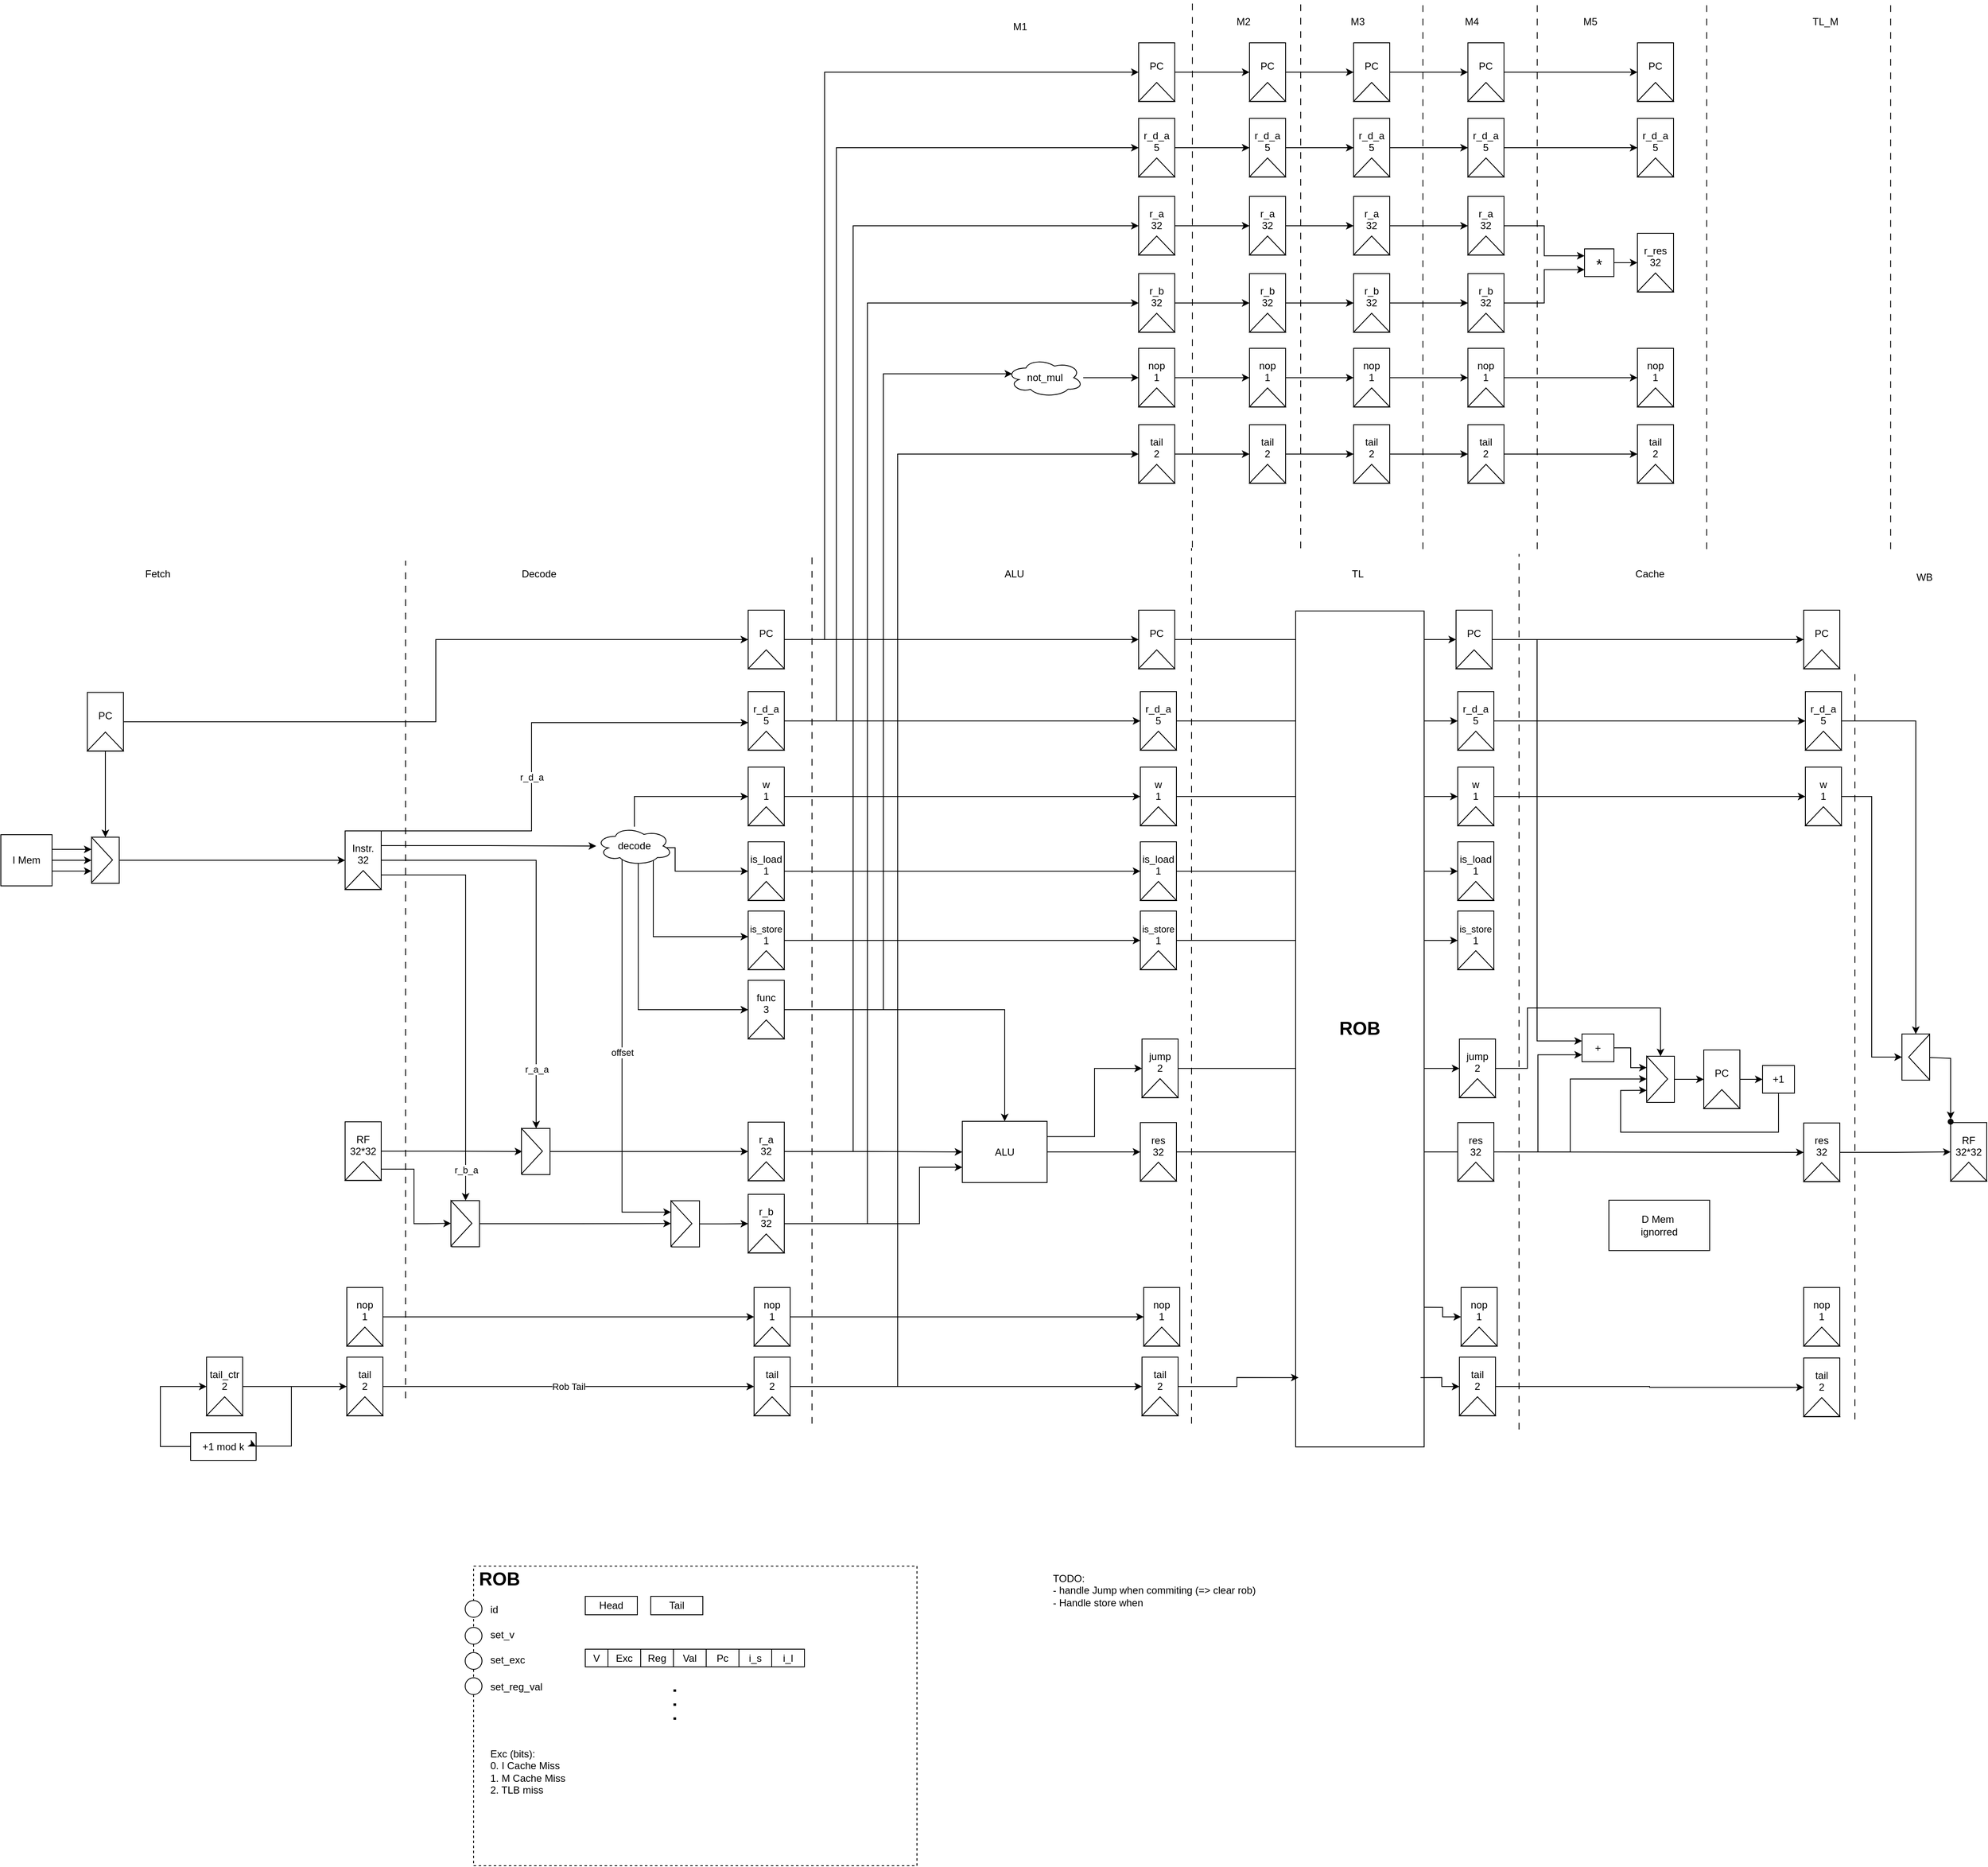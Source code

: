 <mxfile version="25.0.1">
  <diagram name="Page-1" id="XAGtNkshWDV9DZCTP_Yn">
    <mxGraphModel dx="2071" dy="1772" grid="0" gridSize="10" guides="1" tooltips="1" connect="1" arrows="1" fold="1" page="0" pageScale="1" pageWidth="850" pageHeight="1100" math="0" shadow="0">
      <root>
        <mxCell id="0" />
        <mxCell id="1" parent="0" />
        <mxCell id="d_JDDHmGyynqykljBrvN-1" value="" style="endArrow=none;html=1;rounded=0;dashed=1;dashPattern=8 8;" parent="1" edge="1">
          <mxGeometry width="50" height="50" relative="1" as="geometry">
            <mxPoint x="440" y="916" as="sourcePoint" />
            <mxPoint x="440" y="-82" as="targetPoint" />
          </mxGeometry>
        </mxCell>
        <mxCell id="d_JDDHmGyynqykljBrvN-4" value="Fetch" style="text;html=1;align=center;verticalAlign=middle;whiteSpace=wrap;rounded=0;" parent="1" vertex="1">
          <mxGeometry x="115" y="-81" width="60" height="30" as="geometry" />
        </mxCell>
        <mxCell id="d_JDDHmGyynqykljBrvN-5" value="Decode" style="text;html=1;align=center;verticalAlign=middle;whiteSpace=wrap;rounded=0;" parent="1" vertex="1">
          <mxGeometry x="569" y="-81" width="60" height="30" as="geometry" />
        </mxCell>
        <mxCell id="d_JDDHmGyynqykljBrvN-6" value="" style="endArrow=none;html=1;rounded=0;dashed=1;dashPattern=8 8;" parent="1" edge="1">
          <mxGeometry width="50" height="50" relative="1" as="geometry">
            <mxPoint x="924" y="946.29" as="sourcePoint" />
            <mxPoint x="924" y="-88" as="targetPoint" />
          </mxGeometry>
        </mxCell>
        <mxCell id="d_JDDHmGyynqykljBrvN-7" value="ALU" style="text;html=1;align=center;verticalAlign=middle;whiteSpace=wrap;rounded=0;" parent="1" vertex="1">
          <mxGeometry x="1135" y="-81" width="60" height="30" as="geometry" />
        </mxCell>
        <mxCell id="e9a1FzbA3gTjQ1UGh1gj-2" value="" style="group" parent="1" vertex="1" connectable="0">
          <mxGeometry x="368" y="240" width="43" height="70" as="geometry" />
        </mxCell>
        <mxCell id="e9a1FzbA3gTjQ1UGh1gj-3" value="" style="group" parent="e9a1FzbA3gTjQ1UGh1gj-2" vertex="1" connectable="0">
          <mxGeometry width="43" height="70" as="geometry" />
        </mxCell>
        <mxCell id="e9a1FzbA3gTjQ1UGh1gj-4" value="&lt;div&gt;Instr&lt;span style=&quot;background-color: initial;&quot;&gt;.&lt;/span&gt;&lt;/div&gt;&lt;div&gt;&lt;span style=&quot;background-color: initial;&quot;&gt;32&lt;/span&gt;&lt;/div&gt;&lt;div&gt;&lt;br&gt;&lt;/div&gt;" style="rounded=0;whiteSpace=wrap;html=1;" parent="e9a1FzbA3gTjQ1UGh1gj-3" vertex="1">
          <mxGeometry width="43" height="70" as="geometry" />
        </mxCell>
        <mxCell id="e9a1FzbA3gTjQ1UGh1gj-5" value="" style="triangle;whiteSpace=wrap;html=1;rotation=-90;" parent="e9a1FzbA3gTjQ1UGh1gj-3" vertex="1">
          <mxGeometry x="10.25" y="37" width="22.5" height="43" as="geometry" />
        </mxCell>
        <mxCell id="e9a1FzbA3gTjQ1UGh1gj-15" style="edgeStyle=orthogonalEdgeStyle;rounded=0;orthogonalLoop=1;jettySize=auto;html=1;" parent="1" source="e9a1FzbA3gTjQ1UGh1gj-6" target="e9a1FzbA3gTjQ1UGh1gj-12" edge="1">
          <mxGeometry relative="1" as="geometry" />
        </mxCell>
        <mxCell id="e9a1FzbA3gTjQ1UGh1gj-6" value="I Mem" style="whiteSpace=wrap;html=1;aspect=fixed;" parent="1" vertex="1">
          <mxGeometry x="-42" y="244.5" width="61" height="61" as="geometry" />
        </mxCell>
        <mxCell id="e9a1FzbA3gTjQ1UGh1gj-10" value="" style="group" parent="1" vertex="1" connectable="0">
          <mxGeometry x="66" y="247.5" width="33" height="55" as="geometry" />
        </mxCell>
        <mxCell id="e9a1FzbA3gTjQ1UGh1gj-11" value="" style="group" parent="e9a1FzbA3gTjQ1UGh1gj-10" vertex="1" connectable="0">
          <mxGeometry width="33" height="55" as="geometry" />
        </mxCell>
        <mxCell id="e9a1FzbA3gTjQ1UGh1gj-12" value="&lt;div&gt;&lt;br&gt;&lt;/div&gt;" style="rounded=0;whiteSpace=wrap;html=1;" parent="e9a1FzbA3gTjQ1UGh1gj-11" vertex="1">
          <mxGeometry width="33" height="55" as="geometry" />
        </mxCell>
        <mxCell id="e9a1FzbA3gTjQ1UGh1gj-13" value="" style="triangle;whiteSpace=wrap;html=1;rotation=0;" parent="e9a1FzbA3gTjQ1UGh1gj-11" vertex="1">
          <mxGeometry width="25" height="54.21" as="geometry" />
        </mxCell>
        <mxCell id="e9a1FzbA3gTjQ1UGh1gj-16" style="edgeStyle=orthogonalEdgeStyle;rounded=0;orthogonalLoop=1;jettySize=auto;html=1;" parent="1" source="d_JDDHmGyynqykljBrvN-8" target="e9a1FzbA3gTjQ1UGh1gj-12" edge="1">
          <mxGeometry relative="1" as="geometry" />
        </mxCell>
        <mxCell id="e9a1FzbA3gTjQ1UGh1gj-17" style="edgeStyle=orthogonalEdgeStyle;rounded=0;orthogonalLoop=1;jettySize=auto;html=1;entryX=0;entryY=0.5;entryDx=0;entryDy=0;" parent="1" source="e9a1FzbA3gTjQ1UGh1gj-12" target="e9a1FzbA3gTjQ1UGh1gj-4" edge="1">
          <mxGeometry relative="1" as="geometry" />
        </mxCell>
        <mxCell id="e9a1FzbA3gTjQ1UGh1gj-19" value="" style="group;rotation=90;" parent="1" vertex="1" connectable="0">
          <mxGeometry x="368" y="586.6" width="43" height="70" as="geometry" />
        </mxCell>
        <mxCell id="e9a1FzbA3gTjQ1UGh1gj-20" value="" style="group" parent="e9a1FzbA3gTjQ1UGh1gj-19" vertex="1" connectable="0">
          <mxGeometry width="43" height="70" as="geometry" />
        </mxCell>
        <mxCell id="e9a1FzbA3gTjQ1UGh1gj-21" value="&lt;div&gt;RF&lt;/div&gt;&lt;div&gt;32*32&lt;/div&gt;&lt;div&gt;&lt;br&gt;&lt;/div&gt;" style="rounded=0;whiteSpace=wrap;html=1;" parent="e9a1FzbA3gTjQ1UGh1gj-20" vertex="1">
          <mxGeometry width="43" height="70" as="geometry" />
        </mxCell>
        <mxCell id="e9a1FzbA3gTjQ1UGh1gj-22" value="" style="triangle;whiteSpace=wrap;html=1;rotation=-90;" parent="e9a1FzbA3gTjQ1UGh1gj-20" vertex="1">
          <mxGeometry x="10.25" y="37" width="22.5" height="43" as="geometry" />
        </mxCell>
        <mxCell id="e9a1FzbA3gTjQ1UGh1gj-23" value="r_d_a" style="edgeStyle=orthogonalEdgeStyle;rounded=0;orthogonalLoop=1;jettySize=auto;html=1;exitX=1;exitY=0;exitDx=0;exitDy=0;" parent="1" source="e9a1FzbA3gTjQ1UGh1gj-4" target="e9a1FzbA3gTjQ1UGh1gj-29" edge="1">
          <mxGeometry x="-0.142" relative="1" as="geometry">
            <mxPoint x="580" y="193" as="targetPoint" />
            <Array as="points">
              <mxPoint x="590" y="240" />
              <mxPoint x="590" y="111" />
            </Array>
            <mxPoint as="offset" />
          </mxGeometry>
        </mxCell>
        <mxCell id="e9a1FzbA3gTjQ1UGh1gj-35" value="r_a_a" style="edgeStyle=orthogonalEdgeStyle;rounded=0;orthogonalLoop=1;jettySize=auto;html=1;" parent="1" source="e9a1FzbA3gTjQ1UGh1gj-4" target="e9a1FzbA3gTjQ1UGh1gj-33" edge="1">
          <mxGeometry x="0.721" relative="1" as="geometry">
            <mxPoint as="offset" />
          </mxGeometry>
        </mxCell>
        <mxCell id="e9a1FzbA3gTjQ1UGh1gj-40" value="r_b_a" style="edgeStyle=orthogonalEdgeStyle;rounded=0;orthogonalLoop=1;jettySize=auto;html=1;exitX=1;exitY=0.75;exitDx=0;exitDy=0;entryX=0.5;entryY=0;entryDx=0;entryDy=0;" parent="1" source="e9a1FzbA3gTjQ1UGh1gj-4" target="e9a1FzbA3gTjQ1UGh1gj-38" edge="1">
          <mxGeometry x="0.851" relative="1" as="geometry">
            <mxPoint as="offset" />
            <mxPoint x="525.053" y="541.605" as="targetPoint" />
          </mxGeometry>
        </mxCell>
        <mxCell id="e9a1FzbA3gTjQ1UGh1gj-57" style="edgeStyle=orthogonalEdgeStyle;rounded=0;orthogonalLoop=1;jettySize=auto;html=1;entryX=0;entryY=0.5;entryDx=0;entryDy=0;" parent="1" target="e9a1FzbA3gTjQ1UGh1gj-50" edge="1">
          <mxGeometry relative="1" as="geometry">
            <mxPoint x="724" y="256" as="sourcePoint" />
            <Array as="points">
              <mxPoint x="761" y="260" />
              <mxPoint x="761" y="288" />
            </Array>
          </mxGeometry>
        </mxCell>
        <mxCell id="e9a1FzbA3gTjQ1UGh1gj-68" style="edgeStyle=orthogonalEdgeStyle;rounded=0;orthogonalLoop=1;jettySize=auto;html=1;exitX=0.763;exitY=0.795;exitDx=0;exitDy=0;exitPerimeter=0;" parent="1" source="e9a1FzbA3gTjQ1UGh1gj-25" target="e9a1FzbA3gTjQ1UGh1gj-54" edge="1">
          <mxGeometry relative="1" as="geometry">
            <Array as="points">
              <mxPoint x="735" y="272" />
              <mxPoint x="735" y="366" />
            </Array>
          </mxGeometry>
        </mxCell>
        <mxCell id="e9a1FzbA3gTjQ1UGh1gj-69" style="edgeStyle=orthogonalEdgeStyle;rounded=0;orthogonalLoop=1;jettySize=auto;html=1;exitX=0.55;exitY=0.95;exitDx=0;exitDy=0;exitPerimeter=0;" parent="1" source="e9a1FzbA3gTjQ1UGh1gj-25" target="e9a1FzbA3gTjQ1UGh1gj-62" edge="1">
          <mxGeometry relative="1" as="geometry">
            <Array as="points">
              <mxPoint x="717" y="453" />
            </Array>
          </mxGeometry>
        </mxCell>
        <mxCell id="e9a1FzbA3gTjQ1UGh1gj-70" style="edgeStyle=orthogonalEdgeStyle;rounded=0;orthogonalLoop=1;jettySize=auto;html=1;entryX=0;entryY=0.5;entryDx=0;entryDy=0;" parent="1" source="e9a1FzbA3gTjQ1UGh1gj-25" target="e9a1FzbA3gTjQ1UGh1gj-45" edge="1">
          <mxGeometry relative="1" as="geometry">
            <Array as="points">
              <mxPoint x="713" y="199" />
            </Array>
          </mxGeometry>
        </mxCell>
        <mxCell id="Ge6MpnjpsSB7cL12u8TX-7" value="offset" style="edgeStyle=orthogonalEdgeStyle;rounded=0;orthogonalLoop=1;jettySize=auto;html=1;entryX=0;entryY=0.25;entryDx=0;entryDy=0;exitX=0.339;exitY=0.846;exitDx=0;exitDy=0;exitPerimeter=0;" parent="1" source="e9a1FzbA3gTjQ1UGh1gj-25" target="Ge6MpnjpsSB7cL12u8TX-83" edge="1">
          <mxGeometry x="-0.039" relative="1" as="geometry">
            <mxPoint x="703" y="515" as="targetPoint" />
            <mxPoint x="703" y="278" as="sourcePoint" />
            <Array as="points">
              <mxPoint x="698" y="694" />
            </Array>
            <mxPoint as="offset" />
          </mxGeometry>
        </mxCell>
        <mxCell id="e9a1FzbA3gTjQ1UGh1gj-25" value="decode" style="ellipse;shape=cloud;whiteSpace=wrap;html=1;" parent="1" vertex="1">
          <mxGeometry x="667" y="235" width="91" height="46" as="geometry" />
        </mxCell>
        <mxCell id="e9a1FzbA3gTjQ1UGh1gj-26" style="edgeStyle=orthogonalEdgeStyle;rounded=0;orthogonalLoop=1;jettySize=auto;html=1;exitX=1;exitY=0.25;exitDx=0;exitDy=0;" parent="1" source="e9a1FzbA3gTjQ1UGh1gj-4" target="e9a1FzbA3gTjQ1UGh1gj-25" edge="1">
          <mxGeometry relative="1" as="geometry" />
        </mxCell>
        <mxCell id="e9a1FzbA3gTjQ1UGh1gj-27" value="" style="group" parent="1" vertex="1" connectable="0">
          <mxGeometry x="848" y="74" width="43" height="70" as="geometry" />
        </mxCell>
        <mxCell id="e9a1FzbA3gTjQ1UGh1gj-28" value="" style="group" parent="e9a1FzbA3gTjQ1UGh1gj-27" vertex="1" connectable="0">
          <mxGeometry width="43" height="70" as="geometry" />
        </mxCell>
        <mxCell id="e9a1FzbA3gTjQ1UGh1gj-29" value="&lt;div&gt;r_d_a&lt;/div&gt;&lt;div&gt;5&lt;/div&gt;&lt;div&gt;&lt;br&gt;&lt;/div&gt;" style="rounded=0;whiteSpace=wrap;html=1;" parent="e9a1FzbA3gTjQ1UGh1gj-28" vertex="1">
          <mxGeometry width="43" height="70" as="geometry" />
        </mxCell>
        <mxCell id="e9a1FzbA3gTjQ1UGh1gj-30" value="" style="triangle;whiteSpace=wrap;html=1;rotation=-90;" parent="e9a1FzbA3gTjQ1UGh1gj-28" vertex="1">
          <mxGeometry x="10.25" y="37" width="22.5" height="43" as="geometry" />
        </mxCell>
        <mxCell id="e9a1FzbA3gTjQ1UGh1gj-31" value="" style="group" parent="1" vertex="1" connectable="0">
          <mxGeometry x="565" y="594.5" width="33" height="55" as="geometry" />
        </mxCell>
        <mxCell id="e9a1FzbA3gTjQ1UGh1gj-32" value="" style="group" parent="e9a1FzbA3gTjQ1UGh1gj-31" vertex="1" connectable="0">
          <mxGeometry width="33" height="55" as="geometry" />
        </mxCell>
        <mxCell id="e9a1FzbA3gTjQ1UGh1gj-33" value="&lt;div&gt;&lt;br&gt;&lt;/div&gt;" style="rounded=0;whiteSpace=wrap;html=1;" parent="e9a1FzbA3gTjQ1UGh1gj-32" vertex="1">
          <mxGeometry x="14" width="33" height="55" as="geometry" />
        </mxCell>
        <mxCell id="e9a1FzbA3gTjQ1UGh1gj-34" value="" style="triangle;whiteSpace=wrap;html=1;rotation=0;" parent="e9a1FzbA3gTjQ1UGh1gj-32" vertex="1">
          <mxGeometry x="13" width="25" height="54.21" as="geometry" />
        </mxCell>
        <mxCell id="e9a1FzbA3gTjQ1UGh1gj-36" value="" style="group" parent="1" vertex="1" connectable="0">
          <mxGeometry x="463" y="680.5" width="33" height="55" as="geometry" />
        </mxCell>
        <mxCell id="e9a1FzbA3gTjQ1UGh1gj-37" value="" style="group" parent="e9a1FzbA3gTjQ1UGh1gj-36" vertex="1" connectable="0">
          <mxGeometry width="33" height="55" as="geometry" />
        </mxCell>
        <mxCell id="e9a1FzbA3gTjQ1UGh1gj-38" value="&lt;div&gt;&lt;br&gt;&lt;/div&gt;" style="rounded=0;whiteSpace=wrap;html=1;" parent="e9a1FzbA3gTjQ1UGh1gj-37" vertex="1">
          <mxGeometry x="32" width="33" height="55" as="geometry" />
        </mxCell>
        <mxCell id="e9a1FzbA3gTjQ1UGh1gj-39" value="" style="triangle;whiteSpace=wrap;html=1;rotation=0;" parent="e9a1FzbA3gTjQ1UGh1gj-37" vertex="1">
          <mxGeometry x="31" width="25" height="54.21" as="geometry" />
        </mxCell>
        <mxCell id="e9a1FzbA3gTjQ1UGh1gj-41" style="edgeStyle=orthogonalEdgeStyle;rounded=0;orthogonalLoop=1;jettySize=auto;html=1;" parent="1" source="e9a1FzbA3gTjQ1UGh1gj-21" target="e9a1FzbA3gTjQ1UGh1gj-33" edge="1">
          <mxGeometry relative="1" as="geometry" />
        </mxCell>
        <mxCell id="e9a1FzbA3gTjQ1UGh1gj-42" style="edgeStyle=orthogonalEdgeStyle;rounded=0;orthogonalLoop=1;jettySize=auto;html=1;entryX=0;entryY=0.5;entryDx=0;entryDy=0;" parent="1" source="e9a1FzbA3gTjQ1UGh1gj-21" target="e9a1FzbA3gTjQ1UGh1gj-39" edge="1">
          <mxGeometry relative="1" as="geometry">
            <Array as="points">
              <mxPoint x="450" y="643" />
              <mxPoint x="450" y="708" />
              <mxPoint x="463" y="708" />
            </Array>
          </mxGeometry>
        </mxCell>
        <mxCell id="e9a1FzbA3gTjQ1UGh1gj-43" value="" style="group" parent="1" vertex="1" connectable="0">
          <mxGeometry x="848" y="164" width="43" height="70" as="geometry" />
        </mxCell>
        <mxCell id="e9a1FzbA3gTjQ1UGh1gj-44" value="" style="group" parent="e9a1FzbA3gTjQ1UGh1gj-43" vertex="1" connectable="0">
          <mxGeometry width="43" height="70" as="geometry" />
        </mxCell>
        <mxCell id="e9a1FzbA3gTjQ1UGh1gj-45" value="&lt;div&gt;w&lt;/div&gt;&lt;div&gt;1&lt;/div&gt;&lt;div&gt;&lt;br&gt;&lt;/div&gt;" style="rounded=0;whiteSpace=wrap;html=1;" parent="e9a1FzbA3gTjQ1UGh1gj-44" vertex="1">
          <mxGeometry width="43" height="70" as="geometry" />
        </mxCell>
        <mxCell id="e9a1FzbA3gTjQ1UGh1gj-46" value="" style="triangle;whiteSpace=wrap;html=1;rotation=-90;" parent="e9a1FzbA3gTjQ1UGh1gj-44" vertex="1">
          <mxGeometry x="10.25" y="37" width="22.5" height="43" as="geometry" />
        </mxCell>
        <mxCell id="e9a1FzbA3gTjQ1UGh1gj-48" value="" style="group" parent="1" vertex="1" connectable="0">
          <mxGeometry x="848" y="253" width="43" height="70" as="geometry" />
        </mxCell>
        <mxCell id="e9a1FzbA3gTjQ1UGh1gj-49" value="" style="group" parent="e9a1FzbA3gTjQ1UGh1gj-48" vertex="1" connectable="0">
          <mxGeometry width="43" height="70" as="geometry" />
        </mxCell>
        <mxCell id="e9a1FzbA3gTjQ1UGh1gj-50" value="&lt;div style=&quot;&quot;&gt;&lt;span style=&quot;background-color: initial;&quot;&gt;&lt;font style=&quot;font-size: 12px;&quot;&gt;is_load&lt;/font&gt;&lt;/span&gt;&lt;/div&gt;&lt;div style=&quot;&quot;&gt;&lt;font style=&quot;font-size: 12px;&quot;&gt;&lt;span style=&quot;background-color: initial;&quot;&gt;1&lt;/span&gt;&lt;br&gt;&lt;/font&gt;&lt;/div&gt;&lt;div style=&quot;&quot;&gt;&lt;br&gt;&lt;/div&gt;" style="rounded=0;whiteSpace=wrap;html=1;" parent="e9a1FzbA3gTjQ1UGh1gj-49" vertex="1">
          <mxGeometry width="43" height="70" as="geometry" />
        </mxCell>
        <mxCell id="e9a1FzbA3gTjQ1UGh1gj-51" value="" style="triangle;whiteSpace=wrap;html=1;rotation=-90;" parent="e9a1FzbA3gTjQ1UGh1gj-49" vertex="1">
          <mxGeometry x="10.25" y="37" width="22.5" height="43" as="geometry" />
        </mxCell>
        <mxCell id="e9a1FzbA3gTjQ1UGh1gj-52" value="" style="group;fontSize=11;" parent="1" vertex="1" connectable="0">
          <mxGeometry x="848" y="335.5" width="43" height="70" as="geometry" />
        </mxCell>
        <mxCell id="e9a1FzbA3gTjQ1UGh1gj-53" value="" style="group" parent="e9a1FzbA3gTjQ1UGh1gj-52" vertex="1" connectable="0">
          <mxGeometry width="43" height="70" as="geometry" />
        </mxCell>
        <mxCell id="e9a1FzbA3gTjQ1UGh1gj-54" value="&lt;div style=&quot;&quot;&gt;&lt;span style=&quot;background-color: initial;&quot;&gt;&lt;font style=&quot;font-size: 11px;&quot;&gt;is_store&lt;/font&gt;&lt;/span&gt;&lt;/div&gt;&lt;div style=&quot;&quot;&gt;&lt;font style=&quot;font-size: 12px;&quot;&gt;&lt;span style=&quot;background-color: initial;&quot;&gt;1&lt;/span&gt;&lt;br&gt;&lt;/font&gt;&lt;/div&gt;&lt;div style=&quot;&quot;&gt;&lt;br&gt;&lt;/div&gt;" style="rounded=0;whiteSpace=wrap;html=1;" parent="e9a1FzbA3gTjQ1UGh1gj-53" vertex="1">
          <mxGeometry width="43" height="70" as="geometry" />
        </mxCell>
        <mxCell id="e9a1FzbA3gTjQ1UGh1gj-55" value="" style="triangle;whiteSpace=wrap;html=1;rotation=-90;" parent="e9a1FzbA3gTjQ1UGh1gj-53" vertex="1">
          <mxGeometry x="10.25" y="37" width="22.5" height="43" as="geometry" />
        </mxCell>
        <mxCell id="e9a1FzbA3gTjQ1UGh1gj-60" value="" style="group;fontSize=11;" parent="1" vertex="1" connectable="0">
          <mxGeometry x="848" y="418" width="43" height="70" as="geometry" />
        </mxCell>
        <mxCell id="e9a1FzbA3gTjQ1UGh1gj-61" value="" style="group" parent="e9a1FzbA3gTjQ1UGh1gj-60" vertex="1" connectable="0">
          <mxGeometry width="43" height="70" as="geometry" />
        </mxCell>
        <mxCell id="e9a1FzbA3gTjQ1UGh1gj-62" value="&lt;div style=&quot;&quot;&gt;&lt;span style=&quot;background-color: initial;&quot;&gt;&lt;font style=&quot;font-size: 12px;&quot;&gt;func&lt;/font&gt;&lt;/span&gt;&lt;/div&gt;&lt;div style=&quot;&quot;&gt;3&lt;/div&gt;&lt;div style=&quot;&quot;&gt;&lt;br&gt;&lt;/div&gt;" style="rounded=0;whiteSpace=wrap;html=1;" parent="e9a1FzbA3gTjQ1UGh1gj-61" vertex="1">
          <mxGeometry width="43" height="70" as="geometry" />
        </mxCell>
        <mxCell id="e9a1FzbA3gTjQ1UGh1gj-63" value="" style="triangle;whiteSpace=wrap;html=1;rotation=-90;" parent="e9a1FzbA3gTjQ1UGh1gj-61" vertex="1">
          <mxGeometry x="10.25" y="37" width="22.5" height="43" as="geometry" />
        </mxCell>
        <mxCell id="e9a1FzbA3gTjQ1UGh1gj-71" value="" style="group;fontSize=11;" parent="1" vertex="1" connectable="0">
          <mxGeometry x="848" y="587" width="43" height="70" as="geometry" />
        </mxCell>
        <mxCell id="e9a1FzbA3gTjQ1UGh1gj-72" value="" style="group" parent="e9a1FzbA3gTjQ1UGh1gj-71" vertex="1" connectable="0">
          <mxGeometry width="43" height="70" as="geometry" />
        </mxCell>
        <mxCell id="e9a1FzbA3gTjQ1UGh1gj-73" value="&lt;div style=&quot;&quot;&gt;r_a&lt;/div&gt;&lt;div style=&quot;&quot;&gt;32&lt;/div&gt;&lt;div style=&quot;&quot;&gt;&lt;br&gt;&lt;/div&gt;" style="rounded=0;whiteSpace=wrap;html=1;" parent="e9a1FzbA3gTjQ1UGh1gj-72" vertex="1">
          <mxGeometry width="43" height="70" as="geometry" />
        </mxCell>
        <mxCell id="e9a1FzbA3gTjQ1UGh1gj-74" value="" style="triangle;whiteSpace=wrap;html=1;rotation=-90;" parent="e9a1FzbA3gTjQ1UGh1gj-72" vertex="1">
          <mxGeometry x="10.25" y="37" width="22.5" height="43" as="geometry" />
        </mxCell>
        <mxCell id="e9a1FzbA3gTjQ1UGh1gj-75" value="" style="group;fontSize=11;" parent="1" vertex="1" connectable="0">
          <mxGeometry x="848" y="673" width="43" height="70" as="geometry" />
        </mxCell>
        <mxCell id="e9a1FzbA3gTjQ1UGh1gj-76" value="" style="group" parent="e9a1FzbA3gTjQ1UGh1gj-75" vertex="1" connectable="0">
          <mxGeometry width="43" height="70" as="geometry" />
        </mxCell>
        <mxCell id="e9a1FzbA3gTjQ1UGh1gj-77" value="&lt;div style=&quot;&quot;&gt;r_b&lt;/div&gt;&lt;div style=&quot;&quot;&gt;32&lt;/div&gt;&lt;div style=&quot;&quot;&gt;&lt;br&gt;&lt;/div&gt;" style="rounded=0;whiteSpace=wrap;html=1;" parent="e9a1FzbA3gTjQ1UGh1gj-76" vertex="1">
          <mxGeometry width="43" height="70" as="geometry" />
        </mxCell>
        <mxCell id="e9a1FzbA3gTjQ1UGh1gj-78" value="" style="triangle;whiteSpace=wrap;html=1;rotation=-90;" parent="e9a1FzbA3gTjQ1UGh1gj-76" vertex="1">
          <mxGeometry x="10.25" y="37" width="22.5" height="43" as="geometry" />
        </mxCell>
        <mxCell id="e9a1FzbA3gTjQ1UGh1gj-79" style="edgeStyle=orthogonalEdgeStyle;rounded=0;orthogonalLoop=1;jettySize=auto;html=1;" parent="1" source="e9a1FzbA3gTjQ1UGh1gj-33" target="e9a1FzbA3gTjQ1UGh1gj-73" edge="1">
          <mxGeometry relative="1" as="geometry" />
        </mxCell>
        <mxCell id="e9a1FzbA3gTjQ1UGh1gj-118" style="edgeStyle=orthogonalEdgeStyle;rounded=0;orthogonalLoop=1;jettySize=auto;html=1;" parent="1" source="e9a1FzbA3gTjQ1UGh1gj-82" target="e9a1FzbA3gTjQ1UGh1gj-110" edge="1">
          <mxGeometry relative="1" as="geometry" />
        </mxCell>
        <mxCell id="Ge6MpnjpsSB7cL12u8TX-78" style="edgeStyle=orthogonalEdgeStyle;rounded=0;orthogonalLoop=1;jettySize=auto;html=1;entryX=0;entryY=0.5;entryDx=0;entryDy=0;exitX=1;exitY=0.25;exitDx=0;exitDy=0;" parent="1" source="e9a1FzbA3gTjQ1UGh1gj-82" target="Ge6MpnjpsSB7cL12u8TX-23" edge="1">
          <mxGeometry relative="1" as="geometry" />
        </mxCell>
        <mxCell id="e9a1FzbA3gTjQ1UGh1gj-82" value="ALU" style="rounded=0;whiteSpace=wrap;html=1;" parent="1" vertex="1">
          <mxGeometry x="1103" y="586" width="101" height="73" as="geometry" />
        </mxCell>
        <mxCell id="e9a1FzbA3gTjQ1UGh1gj-83" style="edgeStyle=orthogonalEdgeStyle;rounded=0;orthogonalLoop=1;jettySize=auto;html=1;entryX=0;entryY=0.5;entryDx=0;entryDy=0;" parent="1" source="e9a1FzbA3gTjQ1UGh1gj-73" target="e9a1FzbA3gTjQ1UGh1gj-82" edge="1">
          <mxGeometry relative="1" as="geometry" />
        </mxCell>
        <mxCell id="e9a1FzbA3gTjQ1UGh1gj-84" style="edgeStyle=orthogonalEdgeStyle;rounded=0;orthogonalLoop=1;jettySize=auto;html=1;entryX=0;entryY=0.75;entryDx=0;entryDy=0;" parent="1" source="e9a1FzbA3gTjQ1UGh1gj-77" target="e9a1FzbA3gTjQ1UGh1gj-82" edge="1">
          <mxGeometry relative="1" as="geometry">
            <Array as="points">
              <mxPoint x="1052" y="708" />
              <mxPoint x="1052" y="641" />
            </Array>
          </mxGeometry>
        </mxCell>
        <mxCell id="e9a1FzbA3gTjQ1UGh1gj-85" style="edgeStyle=orthogonalEdgeStyle;rounded=0;orthogonalLoop=1;jettySize=auto;html=1;" parent="1" source="e9a1FzbA3gTjQ1UGh1gj-62" target="e9a1FzbA3gTjQ1UGh1gj-82" edge="1">
          <mxGeometry relative="1" as="geometry" />
        </mxCell>
        <mxCell id="e9a1FzbA3gTjQ1UGh1gj-86" value="" style="endArrow=none;html=1;rounded=0;dashed=1;dashPattern=8 8;" parent="1" edge="1">
          <mxGeometry width="50" height="50" relative="1" as="geometry">
            <mxPoint x="1376" y="946.29" as="sourcePoint" />
            <mxPoint x="1376" y="-97" as="targetPoint" />
          </mxGeometry>
        </mxCell>
        <mxCell id="e9a1FzbA3gTjQ1UGh1gj-87" value="Cache" style="text;html=1;align=center;verticalAlign=middle;whiteSpace=wrap;rounded=0;" parent="1" vertex="1">
          <mxGeometry x="1894" y="-81" width="56" height="30" as="geometry" />
        </mxCell>
        <mxCell id="e9a1FzbA3gTjQ1UGh1gj-88" value="" style="group" parent="1" vertex="1" connectable="0">
          <mxGeometry x="1315" y="74" width="39" height="70" as="geometry" />
        </mxCell>
        <mxCell id="e9a1FzbA3gTjQ1UGh1gj-89" value="" style="group" parent="e9a1FzbA3gTjQ1UGh1gj-88" vertex="1" connectable="0">
          <mxGeometry width="43" height="70" as="geometry" />
        </mxCell>
        <mxCell id="e9a1FzbA3gTjQ1UGh1gj-90" value="&lt;div&gt;r_d_a&lt;/div&gt;&lt;div&gt;5&lt;/div&gt;&lt;div&gt;&lt;br&gt;&lt;/div&gt;" style="rounded=0;whiteSpace=wrap;html=1;" parent="e9a1FzbA3gTjQ1UGh1gj-89" vertex="1">
          <mxGeometry width="43" height="70" as="geometry" />
        </mxCell>
        <mxCell id="e9a1FzbA3gTjQ1UGh1gj-91" value="" style="triangle;whiteSpace=wrap;html=1;rotation=-90;" parent="e9a1FzbA3gTjQ1UGh1gj-89" vertex="1">
          <mxGeometry x="10.25" y="37" width="22.5" height="43" as="geometry" />
        </mxCell>
        <mxCell id="e9a1FzbA3gTjQ1UGh1gj-92" value="" style="group" parent="1" vertex="1" connectable="0">
          <mxGeometry x="1315" y="164" width="39" height="70" as="geometry" />
        </mxCell>
        <mxCell id="e9a1FzbA3gTjQ1UGh1gj-93" value="" style="group" parent="e9a1FzbA3gTjQ1UGh1gj-92" vertex="1" connectable="0">
          <mxGeometry width="43" height="70" as="geometry" />
        </mxCell>
        <mxCell id="e9a1FzbA3gTjQ1UGh1gj-94" value="&lt;div&gt;w&lt;/div&gt;&lt;div&gt;1&lt;/div&gt;&lt;div&gt;&lt;br&gt;&lt;/div&gt;" style="rounded=0;whiteSpace=wrap;html=1;" parent="e9a1FzbA3gTjQ1UGh1gj-93" vertex="1">
          <mxGeometry width="43" height="70" as="geometry" />
        </mxCell>
        <mxCell id="e9a1FzbA3gTjQ1UGh1gj-95" value="" style="triangle;whiteSpace=wrap;html=1;rotation=-90;" parent="e9a1FzbA3gTjQ1UGh1gj-93" vertex="1">
          <mxGeometry x="10.25" y="37" width="22.5" height="43" as="geometry" />
        </mxCell>
        <mxCell id="e9a1FzbA3gTjQ1UGh1gj-96" value="" style="group" parent="1" vertex="1" connectable="0">
          <mxGeometry x="1315" y="253" width="39" height="70" as="geometry" />
        </mxCell>
        <mxCell id="e9a1FzbA3gTjQ1UGh1gj-97" value="" style="group" parent="e9a1FzbA3gTjQ1UGh1gj-96" vertex="1" connectable="0">
          <mxGeometry width="43" height="70" as="geometry" />
        </mxCell>
        <mxCell id="e9a1FzbA3gTjQ1UGh1gj-98" value="&lt;div style=&quot;&quot;&gt;&lt;span style=&quot;background-color: initial;&quot;&gt;&lt;font style=&quot;font-size: 12px;&quot;&gt;is_load&lt;/font&gt;&lt;/span&gt;&lt;/div&gt;&lt;div style=&quot;&quot;&gt;&lt;font style=&quot;font-size: 12px;&quot;&gt;&lt;span style=&quot;background-color: initial;&quot;&gt;1&lt;/span&gt;&lt;br&gt;&lt;/font&gt;&lt;/div&gt;&lt;div style=&quot;&quot;&gt;&lt;br&gt;&lt;/div&gt;" style="rounded=0;whiteSpace=wrap;html=1;" parent="e9a1FzbA3gTjQ1UGh1gj-97" vertex="1">
          <mxGeometry width="43" height="70" as="geometry" />
        </mxCell>
        <mxCell id="e9a1FzbA3gTjQ1UGh1gj-99" value="" style="triangle;whiteSpace=wrap;html=1;rotation=-90;" parent="e9a1FzbA3gTjQ1UGh1gj-97" vertex="1">
          <mxGeometry x="10.25" y="37" width="22.5" height="43" as="geometry" />
        </mxCell>
        <mxCell id="e9a1FzbA3gTjQ1UGh1gj-100" value="" style="group;fontSize=11;" parent="1" vertex="1" connectable="0">
          <mxGeometry x="1315" y="335.5" width="39" height="70" as="geometry" />
        </mxCell>
        <mxCell id="e9a1FzbA3gTjQ1UGh1gj-101" value="" style="group" parent="e9a1FzbA3gTjQ1UGh1gj-100" vertex="1" connectable="0">
          <mxGeometry width="43" height="70" as="geometry" />
        </mxCell>
        <mxCell id="e9a1FzbA3gTjQ1UGh1gj-102" value="&lt;div style=&quot;&quot;&gt;&lt;span style=&quot;background-color: initial;&quot;&gt;&lt;font style=&quot;font-size: 11px;&quot;&gt;is_store&lt;/font&gt;&lt;/span&gt;&lt;/div&gt;&lt;div style=&quot;&quot;&gt;&lt;font style=&quot;font-size: 12px;&quot;&gt;&lt;span style=&quot;background-color: initial;&quot;&gt;1&lt;/span&gt;&lt;br&gt;&lt;/font&gt;&lt;/div&gt;&lt;div style=&quot;&quot;&gt;&lt;br&gt;&lt;/div&gt;" style="rounded=0;whiteSpace=wrap;html=1;" parent="e9a1FzbA3gTjQ1UGh1gj-101" vertex="1">
          <mxGeometry width="43" height="70" as="geometry" />
        </mxCell>
        <mxCell id="e9a1FzbA3gTjQ1UGh1gj-103" value="" style="triangle;whiteSpace=wrap;html=1;rotation=-90;" parent="e9a1FzbA3gTjQ1UGh1gj-101" vertex="1">
          <mxGeometry x="10.25" y="37" width="22.5" height="43" as="geometry" />
        </mxCell>
        <mxCell id="e9a1FzbA3gTjQ1UGh1gj-104" style="edgeStyle=orthogonalEdgeStyle;rounded=0;orthogonalLoop=1;jettySize=auto;html=1;" parent="1" source="e9a1FzbA3gTjQ1UGh1gj-29" target="e9a1FzbA3gTjQ1UGh1gj-90" edge="1">
          <mxGeometry relative="1" as="geometry" />
        </mxCell>
        <mxCell id="e9a1FzbA3gTjQ1UGh1gj-105" style="edgeStyle=orthogonalEdgeStyle;rounded=0;orthogonalLoop=1;jettySize=auto;html=1;" parent="1" source="e9a1FzbA3gTjQ1UGh1gj-45" target="e9a1FzbA3gTjQ1UGh1gj-94" edge="1">
          <mxGeometry relative="1" as="geometry" />
        </mxCell>
        <mxCell id="e9a1FzbA3gTjQ1UGh1gj-106" style="edgeStyle=orthogonalEdgeStyle;rounded=0;orthogonalLoop=1;jettySize=auto;html=1;" parent="1" source="e9a1FzbA3gTjQ1UGh1gj-50" target="e9a1FzbA3gTjQ1UGh1gj-98" edge="1">
          <mxGeometry relative="1" as="geometry" />
        </mxCell>
        <mxCell id="e9a1FzbA3gTjQ1UGh1gj-107" style="edgeStyle=orthogonalEdgeStyle;rounded=0;orthogonalLoop=1;jettySize=auto;html=1;" parent="1" source="e9a1FzbA3gTjQ1UGh1gj-54" target="e9a1FzbA3gTjQ1UGh1gj-102" edge="1">
          <mxGeometry relative="1" as="geometry" />
        </mxCell>
        <mxCell id="e9a1FzbA3gTjQ1UGh1gj-108" value="" style="group;fontSize=11;" parent="1" vertex="1" connectable="0">
          <mxGeometry x="1315" y="587.5" width="43" height="70" as="geometry" />
        </mxCell>
        <mxCell id="e9a1FzbA3gTjQ1UGh1gj-109" value="" style="group" parent="e9a1FzbA3gTjQ1UGh1gj-108" vertex="1" connectable="0">
          <mxGeometry width="43" height="70" as="geometry" />
        </mxCell>
        <mxCell id="e9a1FzbA3gTjQ1UGh1gj-110" value="&lt;div style=&quot;&quot;&gt;res&lt;/div&gt;&lt;div style=&quot;&quot;&gt;32&lt;/div&gt;&lt;div style=&quot;&quot;&gt;&lt;br&gt;&lt;/div&gt;" style="rounded=0;whiteSpace=wrap;html=1;" parent="e9a1FzbA3gTjQ1UGh1gj-109" vertex="1">
          <mxGeometry width="43" height="70" as="geometry" />
        </mxCell>
        <mxCell id="e9a1FzbA3gTjQ1UGh1gj-111" value="" style="triangle;whiteSpace=wrap;html=1;rotation=-90;" parent="e9a1FzbA3gTjQ1UGh1gj-109" vertex="1">
          <mxGeometry x="10.25" y="37" width="22.5" height="43" as="geometry" />
        </mxCell>
        <mxCell id="e9a1FzbA3gTjQ1UGh1gj-117" value="" style="endArrow=none;html=1;rounded=0;dashed=1;dashPattern=8 8;" parent="1" edge="1">
          <mxGeometry width="50" height="50" relative="1" as="geometry">
            <mxPoint x="2166" y="941.29" as="sourcePoint" />
            <mxPoint x="2166" y="53.004" as="targetPoint" />
          </mxGeometry>
        </mxCell>
        <mxCell id="e9a1FzbA3gTjQ1UGh1gj-124" value="" style="group" parent="1" vertex="1" connectable="0">
          <mxGeometry x="2222" y="482" width="33" height="55" as="geometry" />
        </mxCell>
        <mxCell id="e9a1FzbA3gTjQ1UGh1gj-125" value="" style="group" parent="e9a1FzbA3gTjQ1UGh1gj-124" vertex="1" connectable="0">
          <mxGeometry width="33" height="55" as="geometry" />
        </mxCell>
        <mxCell id="e9a1FzbA3gTjQ1UGh1gj-126" value="&lt;div&gt;&lt;br&gt;&lt;/div&gt;" style="rounded=0;whiteSpace=wrap;html=1;" parent="e9a1FzbA3gTjQ1UGh1gj-125" vertex="1">
          <mxGeometry width="33" height="55" as="geometry" />
        </mxCell>
        <mxCell id="e9a1FzbA3gTjQ1UGh1gj-127" value="" style="triangle;whiteSpace=wrap;html=1;rotation=-180;" parent="e9a1FzbA3gTjQ1UGh1gj-125" vertex="1">
          <mxGeometry x="8" y="0.39" width="25" height="54.21" as="geometry" />
        </mxCell>
        <mxCell id="e9a1FzbA3gTjQ1UGh1gj-130" value="" style="group" parent="1" vertex="1" connectable="0">
          <mxGeometry x="2107" y="74" width="39" height="70" as="geometry" />
        </mxCell>
        <mxCell id="e9a1FzbA3gTjQ1UGh1gj-131" value="" style="group" parent="e9a1FzbA3gTjQ1UGh1gj-130" vertex="1" connectable="0">
          <mxGeometry width="43" height="70" as="geometry" />
        </mxCell>
        <mxCell id="e9a1FzbA3gTjQ1UGh1gj-132" value="&lt;div&gt;r_d_a&lt;/div&gt;&lt;div&gt;5&lt;/div&gt;&lt;div&gt;&lt;br&gt;&lt;/div&gt;" style="rounded=0;whiteSpace=wrap;html=1;" parent="e9a1FzbA3gTjQ1UGh1gj-131" vertex="1">
          <mxGeometry width="43" height="70" as="geometry" />
        </mxCell>
        <mxCell id="e9a1FzbA3gTjQ1UGh1gj-133" value="" style="triangle;whiteSpace=wrap;html=1;rotation=-90;" parent="e9a1FzbA3gTjQ1UGh1gj-131" vertex="1">
          <mxGeometry x="10.25" y="37" width="22.5" height="43" as="geometry" />
        </mxCell>
        <mxCell id="e9a1FzbA3gTjQ1UGh1gj-134" value="" style="group" parent="1" vertex="1" connectable="0">
          <mxGeometry x="2107" y="164" width="39" height="70" as="geometry" />
        </mxCell>
        <mxCell id="e9a1FzbA3gTjQ1UGh1gj-135" value="" style="group" parent="e9a1FzbA3gTjQ1UGh1gj-134" vertex="1" connectable="0">
          <mxGeometry width="43" height="70" as="geometry" />
        </mxCell>
        <mxCell id="e9a1FzbA3gTjQ1UGh1gj-136" value="&lt;div&gt;w&lt;/div&gt;&lt;div&gt;1&lt;/div&gt;&lt;div&gt;&lt;br&gt;&lt;/div&gt;" style="rounded=0;whiteSpace=wrap;html=1;" parent="e9a1FzbA3gTjQ1UGh1gj-135" vertex="1">
          <mxGeometry width="43" height="70" as="geometry" />
        </mxCell>
        <mxCell id="e9a1FzbA3gTjQ1UGh1gj-137" value="" style="triangle;whiteSpace=wrap;html=1;rotation=-90;" parent="e9a1FzbA3gTjQ1UGh1gj-135" vertex="1">
          <mxGeometry x="10.25" y="37" width="22.5" height="43" as="geometry" />
        </mxCell>
        <mxCell id="e9a1FzbA3gTjQ1UGh1gj-140" style="edgeStyle=orthogonalEdgeStyle;rounded=0;orthogonalLoop=1;jettySize=auto;html=1;" parent="1" source="e9a1FzbA3gTjQ1UGh1gj-132" target="e9a1FzbA3gTjQ1UGh1gj-126" edge="1">
          <mxGeometry relative="1" as="geometry" />
        </mxCell>
        <mxCell id="e9a1FzbA3gTjQ1UGh1gj-144" style="edgeStyle=orthogonalEdgeStyle;rounded=0;orthogonalLoop=1;jettySize=auto;html=1;entryX=0.5;entryY=0;entryDx=0;entryDy=0;" parent="1" source="e9a1FzbA3gTjQ1UGh1gj-127" target="e9a1FzbA3gTjQ1UGh1gj-142" edge="1">
          <mxGeometry relative="1" as="geometry">
            <Array as="points">
              <mxPoint x="2280" y="511" />
            </Array>
          </mxGeometry>
        </mxCell>
        <mxCell id="e9a1FzbA3gTjQ1UGh1gj-147" style="edgeStyle=orthogonalEdgeStyle;rounded=0;orthogonalLoop=1;jettySize=auto;html=1;" parent="1" edge="1">
          <mxGeometry relative="1" as="geometry">
            <mxPoint x="19" y="287.86" as="sourcePoint" />
            <mxPoint x="66" y="287.86" as="targetPoint" />
          </mxGeometry>
        </mxCell>
        <mxCell id="e9a1FzbA3gTjQ1UGh1gj-148" style="edgeStyle=orthogonalEdgeStyle;rounded=0;orthogonalLoop=1;jettySize=auto;html=1;" parent="1" edge="1">
          <mxGeometry relative="1" as="geometry">
            <mxPoint x="19" y="262" as="sourcePoint" />
            <mxPoint x="66" y="262" as="targetPoint" />
          </mxGeometry>
        </mxCell>
        <mxCell id="e9a1FzbA3gTjQ1UGh1gj-149" value="" style="group" parent="1" vertex="1" connectable="0">
          <mxGeometry x="2277" y="583.5" width="46" height="74" as="geometry" />
        </mxCell>
        <mxCell id="e9a1FzbA3gTjQ1UGh1gj-112" value="" style="group" parent="e9a1FzbA3gTjQ1UGh1gj-149" vertex="1" connectable="0">
          <mxGeometry x="3" y="4" width="43" height="70" as="geometry" />
        </mxCell>
        <mxCell id="e9a1FzbA3gTjQ1UGh1gj-113" value="" style="group" parent="e9a1FzbA3gTjQ1UGh1gj-112" vertex="1" connectable="0">
          <mxGeometry width="43" height="70" as="geometry" />
        </mxCell>
        <mxCell id="e9a1FzbA3gTjQ1UGh1gj-114" value="&lt;div&gt;RF&lt;/div&gt;&lt;div&gt;32*32&lt;/div&gt;&lt;div&gt;&lt;br&gt;&lt;/div&gt;" style="rounded=0;whiteSpace=wrap;html=1;" parent="e9a1FzbA3gTjQ1UGh1gj-113" vertex="1">
          <mxGeometry width="43" height="70" as="geometry" />
        </mxCell>
        <mxCell id="e9a1FzbA3gTjQ1UGh1gj-115" value="" style="triangle;whiteSpace=wrap;html=1;rotation=-90;" parent="e9a1FzbA3gTjQ1UGh1gj-113" vertex="1">
          <mxGeometry x="10.25" y="37" width="22.5" height="43" as="geometry" />
        </mxCell>
        <mxCell id="e9a1FzbA3gTjQ1UGh1gj-142" value="" style="ellipse;whiteSpace=wrap;html=1;aspect=fixed;fillColor=#0A0A0A;fillStyle=solid;" parent="e9a1FzbA3gTjQ1UGh1gj-149" vertex="1">
          <mxGeometry width="6" height="6" as="geometry" />
        </mxCell>
        <mxCell id="e9a1FzbA3gTjQ1UGh1gj-151" value="D Mem&amp;nbsp;&lt;div&gt;ignorred&lt;/div&gt;" style="rounded=0;whiteSpace=wrap;html=1;" parent="1" vertex="1">
          <mxGeometry x="1873" y="680" width="120" height="60" as="geometry" />
        </mxCell>
        <mxCell id="e9a1FzbA3gTjQ1UGh1gj-152" style="edgeStyle=orthogonalEdgeStyle;rounded=0;orthogonalLoop=1;jettySize=auto;html=1;entryX=0;entryY=0.5;entryDx=0;entryDy=0;" parent="1" source="e9a1FzbA3gTjQ1UGh1gj-136" target="e9a1FzbA3gTjQ1UGh1gj-126" edge="1">
          <mxGeometry relative="1" as="geometry" />
        </mxCell>
        <mxCell id="d_JDDHmGyynqykljBrvN-11" value="" style="group" parent="1" vertex="1" connectable="0">
          <mxGeometry x="61" y="75" width="43" height="70" as="geometry" />
        </mxCell>
        <mxCell id="e9a1FzbA3gTjQ1UGh1gj-1" value="" style="group" parent="d_JDDHmGyynqykljBrvN-11" vertex="1" connectable="0">
          <mxGeometry width="43" height="70" as="geometry" />
        </mxCell>
        <mxCell id="d_JDDHmGyynqykljBrvN-8" value="PC&lt;div&gt;&lt;br&gt;&lt;/div&gt;" style="rounded=0;whiteSpace=wrap;html=1;" parent="e9a1FzbA3gTjQ1UGh1gj-1" vertex="1">
          <mxGeometry width="43" height="70" as="geometry" />
        </mxCell>
        <mxCell id="d_JDDHmGyynqykljBrvN-9" value="" style="triangle;whiteSpace=wrap;html=1;rotation=-90;" parent="e9a1FzbA3gTjQ1UGh1gj-1" vertex="1">
          <mxGeometry x="10.25" y="37" width="22.5" height="43" as="geometry" />
        </mxCell>
        <mxCell id="Ge6MpnjpsSB7cL12u8TX-11" value="" style="group;fontSize=11;" parent="1" vertex="1" connectable="0">
          <mxGeometry x="2105" y="588" width="43" height="70" as="geometry" />
        </mxCell>
        <mxCell id="Ge6MpnjpsSB7cL12u8TX-12" value="" style="group" parent="Ge6MpnjpsSB7cL12u8TX-11" vertex="1" connectable="0">
          <mxGeometry width="43" height="70" as="geometry" />
        </mxCell>
        <mxCell id="Ge6MpnjpsSB7cL12u8TX-13" value="&lt;div style=&quot;&quot;&gt;res&lt;/div&gt;&lt;div style=&quot;&quot;&gt;32&lt;/div&gt;&lt;div style=&quot;&quot;&gt;&lt;br&gt;&lt;/div&gt;" style="rounded=0;whiteSpace=wrap;html=1;" parent="Ge6MpnjpsSB7cL12u8TX-12" vertex="1">
          <mxGeometry width="43" height="70" as="geometry" />
        </mxCell>
        <mxCell id="Ge6MpnjpsSB7cL12u8TX-14" value="" style="triangle;whiteSpace=wrap;html=1;rotation=-90;" parent="Ge6MpnjpsSB7cL12u8TX-12" vertex="1">
          <mxGeometry x="10.25" y="37" width="22.5" height="43" as="geometry" />
        </mxCell>
        <mxCell id="Ge6MpnjpsSB7cL12u8TX-15" style="edgeStyle=orthogonalEdgeStyle;rounded=0;orthogonalLoop=1;jettySize=auto;html=1;entryX=0;entryY=0.5;entryDx=0;entryDy=0;" parent="1" source="e9a1FzbA3gTjQ1UGh1gj-110" target="Ge6MpnjpsSB7cL12u8TX-13" edge="1">
          <mxGeometry relative="1" as="geometry" />
        </mxCell>
        <mxCell id="Ge6MpnjpsSB7cL12u8TX-16" style="edgeStyle=orthogonalEdgeStyle;rounded=0;orthogonalLoop=1;jettySize=auto;html=1;" parent="1" source="Ge6MpnjpsSB7cL12u8TX-13" target="e9a1FzbA3gTjQ1UGh1gj-114" edge="1">
          <mxGeometry relative="1" as="geometry" />
        </mxCell>
        <mxCell id="Ge6MpnjpsSB7cL12u8TX-21" value="" style="group" parent="1" vertex="1" connectable="0">
          <mxGeometry x="1317" y="488" width="39" height="70" as="geometry" />
        </mxCell>
        <mxCell id="Ge6MpnjpsSB7cL12u8TX-22" value="" style="group" parent="Ge6MpnjpsSB7cL12u8TX-21" vertex="1" connectable="0">
          <mxGeometry width="43" height="70" as="geometry" />
        </mxCell>
        <mxCell id="Ge6MpnjpsSB7cL12u8TX-23" value="&lt;div&gt;jump&lt;/div&gt;&lt;div&gt;2&lt;/div&gt;&lt;div&gt;&lt;br&gt;&lt;/div&gt;" style="rounded=0;whiteSpace=wrap;html=1;" parent="Ge6MpnjpsSB7cL12u8TX-22" vertex="1">
          <mxGeometry width="43" height="70" as="geometry" />
        </mxCell>
        <mxCell id="Ge6MpnjpsSB7cL12u8TX-24" value="" style="triangle;whiteSpace=wrap;html=1;rotation=-90;" parent="Ge6MpnjpsSB7cL12u8TX-22" vertex="1">
          <mxGeometry x="10.25" y="37" width="22.5" height="43" as="geometry" />
        </mxCell>
        <mxCell id="Ge6MpnjpsSB7cL12u8TX-51" style="edgeStyle=orthogonalEdgeStyle;rounded=0;orthogonalLoop=1;jettySize=auto;html=1;entryX=0;entryY=0.75;entryDx=0;entryDy=0;exitX=0.5;exitY=0;exitDx=0;exitDy=0;" parent="1" source="Ge6MpnjpsSB7cL12u8TX-44" target="Ge6MpnjpsSB7cL12u8TX-49" edge="1">
          <mxGeometry relative="1" as="geometry">
            <Array as="points">
              <mxPoint x="2075" y="599" />
              <mxPoint x="1887" y="599" />
              <mxPoint x="1887" y="549" />
            </Array>
          </mxGeometry>
        </mxCell>
        <mxCell id="Ge6MpnjpsSB7cL12u8TX-44" value="+1" style="rounded=0;whiteSpace=wrap;html=1;" parent="1" vertex="1">
          <mxGeometry x="2056" y="519.5" width="38" height="33" as="geometry" />
        </mxCell>
        <mxCell id="Ge6MpnjpsSB7cL12u8TX-45" value="" style="group" parent="1" vertex="1" connectable="0">
          <mxGeometry x="1983" y="498" width="46" height="73" as="geometry" />
        </mxCell>
        <mxCell id="Ge6MpnjpsSB7cL12u8TX-33" value="" style="group" parent="Ge6MpnjpsSB7cL12u8TX-45" vertex="1" connectable="0">
          <mxGeometry x="3" y="3" width="43" height="70" as="geometry" />
        </mxCell>
        <mxCell id="Ge6MpnjpsSB7cL12u8TX-34" value="" style="group" parent="Ge6MpnjpsSB7cL12u8TX-33" vertex="1" connectable="0">
          <mxGeometry width="43" height="70" as="geometry" />
        </mxCell>
        <mxCell id="Ge6MpnjpsSB7cL12u8TX-35" value="PC&lt;div&gt;&lt;br&gt;&lt;/div&gt;" style="rounded=0;whiteSpace=wrap;html=1;" parent="Ge6MpnjpsSB7cL12u8TX-34" vertex="1">
          <mxGeometry width="43" height="70" as="geometry" />
        </mxCell>
        <mxCell id="Ge6MpnjpsSB7cL12u8TX-36" value="" style="triangle;whiteSpace=wrap;html=1;rotation=-90;" parent="Ge6MpnjpsSB7cL12u8TX-34" vertex="1">
          <mxGeometry x="10.25" y="37" width="22.5" height="43" as="geometry" />
        </mxCell>
        <mxCell id="Ge6MpnjpsSB7cL12u8TX-46" value="" style="group" parent="1" vertex="1" connectable="0">
          <mxGeometry x="1918" y="508.5" width="33" height="55" as="geometry" />
        </mxCell>
        <mxCell id="Ge6MpnjpsSB7cL12u8TX-47" value="" style="group" parent="Ge6MpnjpsSB7cL12u8TX-46" vertex="1" connectable="0">
          <mxGeometry width="33" height="55" as="geometry" />
        </mxCell>
        <mxCell id="Ge6MpnjpsSB7cL12u8TX-48" value="&lt;div&gt;&lt;br&gt;&lt;/div&gt;" style="rounded=0;whiteSpace=wrap;html=1;" parent="Ge6MpnjpsSB7cL12u8TX-47" vertex="1">
          <mxGeometry width="33" height="55" as="geometry" />
        </mxCell>
        <mxCell id="Ge6MpnjpsSB7cL12u8TX-49" value="" style="triangle;whiteSpace=wrap;html=1;rotation=0;" parent="Ge6MpnjpsSB7cL12u8TX-47" vertex="1">
          <mxGeometry width="25" height="54.21" as="geometry" />
        </mxCell>
        <mxCell id="Ge6MpnjpsSB7cL12u8TX-50" style="edgeStyle=orthogonalEdgeStyle;rounded=0;orthogonalLoop=1;jettySize=auto;html=1;" parent="1" source="Ge6MpnjpsSB7cL12u8TX-35" target="Ge6MpnjpsSB7cL12u8TX-44" edge="1">
          <mxGeometry relative="1" as="geometry" />
        </mxCell>
        <mxCell id="Ge6MpnjpsSB7cL12u8TX-52" style="edgeStyle=orthogonalEdgeStyle;rounded=0;orthogonalLoop=1;jettySize=auto;html=1;" parent="1" source="Ge6MpnjpsSB7cL12u8TX-48" target="Ge6MpnjpsSB7cL12u8TX-35" edge="1">
          <mxGeometry relative="1" as="geometry" />
        </mxCell>
        <mxCell id="Ge6MpnjpsSB7cL12u8TX-80" value="" style="group" parent="1" vertex="1" connectable="0">
          <mxGeometry x="725" y="680.71" width="33" height="55" as="geometry" />
        </mxCell>
        <mxCell id="Ge6MpnjpsSB7cL12u8TX-81" value="" style="group" parent="Ge6MpnjpsSB7cL12u8TX-80" vertex="1" connectable="0">
          <mxGeometry width="33" height="55" as="geometry" />
        </mxCell>
        <mxCell id="Ge6MpnjpsSB7cL12u8TX-82" value="&lt;div&gt;&lt;br&gt;&lt;/div&gt;" style="rounded=0;whiteSpace=wrap;html=1;" parent="Ge6MpnjpsSB7cL12u8TX-81" vertex="1">
          <mxGeometry x="32" width="33" height="55" as="geometry" />
        </mxCell>
        <mxCell id="Ge6MpnjpsSB7cL12u8TX-83" value="" style="triangle;whiteSpace=wrap;html=1;rotation=0;" parent="Ge6MpnjpsSB7cL12u8TX-81" vertex="1">
          <mxGeometry x="31" width="25" height="54.21" as="geometry" />
        </mxCell>
        <mxCell id="Ge6MpnjpsSB7cL12u8TX-84" style="edgeStyle=orthogonalEdgeStyle;rounded=0;orthogonalLoop=1;jettySize=auto;html=1;" parent="1" source="e9a1FzbA3gTjQ1UGh1gj-38" target="Ge6MpnjpsSB7cL12u8TX-83" edge="1">
          <mxGeometry relative="1" as="geometry" />
        </mxCell>
        <mxCell id="Ge6MpnjpsSB7cL12u8TX-85" style="edgeStyle=orthogonalEdgeStyle;rounded=0;orthogonalLoop=1;jettySize=auto;html=1;" parent="1" source="Ge6MpnjpsSB7cL12u8TX-82" target="e9a1FzbA3gTjQ1UGh1gj-77" edge="1">
          <mxGeometry relative="1" as="geometry" />
        </mxCell>
        <mxCell id="wecIJHsFAUluWBLJBi0x-1" value="" style="group;fontSize=11;" parent="1" vertex="1" connectable="0">
          <mxGeometry x="2105" y="784" width="43" height="70" as="geometry" />
        </mxCell>
        <mxCell id="wecIJHsFAUluWBLJBi0x-2" value="" style="group" parent="wecIJHsFAUluWBLJBi0x-1" vertex="1" connectable="0">
          <mxGeometry width="43" height="70" as="geometry" />
        </mxCell>
        <mxCell id="wecIJHsFAUluWBLJBi0x-3" value="&lt;div style=&quot;&quot;&gt;nop&lt;/div&gt;&lt;div style=&quot;&quot;&gt;1&lt;/div&gt;&lt;div style=&quot;&quot;&gt;&lt;br&gt;&lt;/div&gt;" style="rounded=0;whiteSpace=wrap;html=1;" parent="wecIJHsFAUluWBLJBi0x-2" vertex="1">
          <mxGeometry width="43" height="70" as="geometry" />
        </mxCell>
        <mxCell id="wecIJHsFAUluWBLJBi0x-4" value="" style="triangle;whiteSpace=wrap;html=1;rotation=-90;" parent="wecIJHsFAUluWBLJBi0x-2" vertex="1">
          <mxGeometry x="10.25" y="37" width="22.5" height="43" as="geometry" />
        </mxCell>
        <mxCell id="wecIJHsFAUluWBLJBi0x-5" value="" style="group;fontSize=11;" parent="1" vertex="1" connectable="0">
          <mxGeometry x="1319" y="784" width="43" height="70" as="geometry" />
        </mxCell>
        <mxCell id="wecIJHsFAUluWBLJBi0x-6" value="" style="group" parent="wecIJHsFAUluWBLJBi0x-5" vertex="1" connectable="0">
          <mxGeometry width="43" height="70" as="geometry" />
        </mxCell>
        <mxCell id="wecIJHsFAUluWBLJBi0x-7" value="&lt;div style=&quot;&quot;&gt;nop&lt;/div&gt;&lt;div style=&quot;&quot;&gt;1&lt;/div&gt;&lt;div style=&quot;&quot;&gt;&lt;br&gt;&lt;/div&gt;" style="rounded=0;whiteSpace=wrap;html=1;" parent="wecIJHsFAUluWBLJBi0x-6" vertex="1">
          <mxGeometry width="43" height="70" as="geometry" />
        </mxCell>
        <mxCell id="wecIJHsFAUluWBLJBi0x-8" value="" style="triangle;whiteSpace=wrap;html=1;rotation=-90;" parent="wecIJHsFAUluWBLJBi0x-6" vertex="1">
          <mxGeometry x="10.25" y="37" width="22.5" height="43" as="geometry" />
        </mxCell>
        <mxCell id="wecIJHsFAUluWBLJBi0x-9" value="" style="group;fontSize=11;" parent="1" vertex="1" connectable="0">
          <mxGeometry x="855" y="784" width="43" height="70" as="geometry" />
        </mxCell>
        <mxCell id="wecIJHsFAUluWBLJBi0x-10" value="" style="group" parent="wecIJHsFAUluWBLJBi0x-9" vertex="1" connectable="0">
          <mxGeometry width="43" height="70" as="geometry" />
        </mxCell>
        <mxCell id="wecIJHsFAUluWBLJBi0x-11" value="&lt;div style=&quot;&quot;&gt;nop&lt;/div&gt;&lt;div style=&quot;&quot;&gt;1&lt;/div&gt;&lt;div style=&quot;&quot;&gt;&lt;br&gt;&lt;/div&gt;" style="rounded=0;whiteSpace=wrap;html=1;" parent="wecIJHsFAUluWBLJBi0x-10" vertex="1">
          <mxGeometry width="43" height="70" as="geometry" />
        </mxCell>
        <mxCell id="wecIJHsFAUluWBLJBi0x-12" value="" style="triangle;whiteSpace=wrap;html=1;rotation=-90;" parent="wecIJHsFAUluWBLJBi0x-10" vertex="1">
          <mxGeometry x="10.25" y="37" width="22.5" height="43" as="geometry" />
        </mxCell>
        <mxCell id="wecIJHsFAUluWBLJBi0x-13" value="" style="group;fontSize=11;" parent="1" vertex="1" connectable="0">
          <mxGeometry x="370" y="784" width="43" height="70" as="geometry" />
        </mxCell>
        <mxCell id="wecIJHsFAUluWBLJBi0x-14" value="" style="group" parent="wecIJHsFAUluWBLJBi0x-13" vertex="1" connectable="0">
          <mxGeometry width="43" height="70" as="geometry" />
        </mxCell>
        <mxCell id="wecIJHsFAUluWBLJBi0x-15" value="&lt;div style=&quot;&quot;&gt;nop&lt;/div&gt;&lt;div style=&quot;&quot;&gt;1&lt;/div&gt;&lt;div style=&quot;&quot;&gt;&lt;br&gt;&lt;/div&gt;" style="rounded=0;whiteSpace=wrap;html=1;" parent="wecIJHsFAUluWBLJBi0x-14" vertex="1">
          <mxGeometry width="43" height="70" as="geometry" />
        </mxCell>
        <mxCell id="wecIJHsFAUluWBLJBi0x-16" value="" style="triangle;whiteSpace=wrap;html=1;rotation=-90;" parent="wecIJHsFAUluWBLJBi0x-14" vertex="1">
          <mxGeometry x="10.25" y="37" width="22.5" height="43" as="geometry" />
        </mxCell>
        <mxCell id="wecIJHsFAUluWBLJBi0x-21" value="WB" style="text;html=1;align=center;verticalAlign=middle;whiteSpace=wrap;rounded=0;" parent="1" vertex="1">
          <mxGeometry x="2221" y="-77" width="56" height="30" as="geometry" />
        </mxCell>
        <mxCell id="YcwE7kRb64O2rknFhJXe-1" value="" style="group" vertex="1" connectable="0" parent="1">
          <mxGeometry x="848" y="-23" width="43" height="70" as="geometry" />
        </mxCell>
        <mxCell id="YcwE7kRb64O2rknFhJXe-2" value="" style="group" vertex="1" connectable="0" parent="YcwE7kRb64O2rknFhJXe-1">
          <mxGeometry width="43" height="70" as="geometry" />
        </mxCell>
        <mxCell id="YcwE7kRb64O2rknFhJXe-3" value="PC&lt;div&gt;&lt;br&gt;&lt;/div&gt;" style="rounded=0;whiteSpace=wrap;html=1;" vertex="1" parent="YcwE7kRb64O2rknFhJXe-2">
          <mxGeometry width="43" height="70" as="geometry" />
        </mxCell>
        <mxCell id="YcwE7kRb64O2rknFhJXe-4" value="" style="triangle;whiteSpace=wrap;html=1;rotation=-90;" vertex="1" parent="YcwE7kRb64O2rknFhJXe-2">
          <mxGeometry x="10.25" y="37" width="22.5" height="43" as="geometry" />
        </mxCell>
        <mxCell id="YcwE7kRb64O2rknFhJXe-5" value="" style="edgeStyle=orthogonalEdgeStyle;rounded=0;orthogonalLoop=1;jettySize=auto;html=1;entryX=0;entryY=0.5;entryDx=0;entryDy=0;" edge="1" parent="1" source="d_JDDHmGyynqykljBrvN-8" target="YcwE7kRb64O2rknFhJXe-3">
          <mxGeometry relative="1" as="geometry" />
        </mxCell>
        <mxCell id="YcwE7kRb64O2rknFhJXe-6" value="" style="group" vertex="1" connectable="0" parent="1">
          <mxGeometry x="1313" y="-23" width="43" height="70" as="geometry" />
        </mxCell>
        <mxCell id="YcwE7kRb64O2rknFhJXe-7" value="" style="group" vertex="1" connectable="0" parent="YcwE7kRb64O2rknFhJXe-6">
          <mxGeometry width="43" height="70" as="geometry" />
        </mxCell>
        <mxCell id="YcwE7kRb64O2rknFhJXe-8" value="PC&lt;div&gt;&lt;br&gt;&lt;/div&gt;" style="rounded=0;whiteSpace=wrap;html=1;" vertex="1" parent="YcwE7kRb64O2rknFhJXe-7">
          <mxGeometry width="43" height="70" as="geometry" />
        </mxCell>
        <mxCell id="YcwE7kRb64O2rknFhJXe-9" value="" style="triangle;whiteSpace=wrap;html=1;rotation=-90;" vertex="1" parent="YcwE7kRb64O2rknFhJXe-7">
          <mxGeometry x="10.25" y="37" width="22.5" height="43" as="geometry" />
        </mxCell>
        <mxCell id="YcwE7kRb64O2rknFhJXe-10" value="" style="group" vertex="1" connectable="0" parent="1">
          <mxGeometry x="2105" y="-23" width="43" height="70" as="geometry" />
        </mxCell>
        <mxCell id="YcwE7kRb64O2rknFhJXe-11" value="" style="group" vertex="1" connectable="0" parent="YcwE7kRb64O2rknFhJXe-10">
          <mxGeometry width="43" height="70" as="geometry" />
        </mxCell>
        <mxCell id="YcwE7kRb64O2rknFhJXe-12" value="PC&lt;div&gt;&lt;br&gt;&lt;/div&gt;" style="rounded=0;whiteSpace=wrap;html=1;" vertex="1" parent="YcwE7kRb64O2rknFhJXe-11">
          <mxGeometry width="43" height="70" as="geometry" />
        </mxCell>
        <mxCell id="YcwE7kRb64O2rknFhJXe-13" value="" style="triangle;whiteSpace=wrap;html=1;rotation=-90;" vertex="1" parent="YcwE7kRb64O2rknFhJXe-11">
          <mxGeometry x="10.25" y="37" width="22.5" height="43" as="geometry" />
        </mxCell>
        <mxCell id="YcwE7kRb64O2rknFhJXe-14" style="edgeStyle=orthogonalEdgeStyle;rounded=0;orthogonalLoop=1;jettySize=auto;html=1;" edge="1" parent="1" source="YcwE7kRb64O2rknFhJXe-3" target="YcwE7kRb64O2rknFhJXe-8">
          <mxGeometry relative="1" as="geometry" />
        </mxCell>
        <mxCell id="YcwE7kRb64O2rknFhJXe-17" style="edgeStyle=orthogonalEdgeStyle;rounded=0;orthogonalLoop=1;jettySize=auto;html=1;entryX=0;entryY=0.25;entryDx=0;entryDy=0;" edge="1" parent="1" source="YcwE7kRb64O2rknFhJXe-16" target="Ge6MpnjpsSB7cL12u8TX-49">
          <mxGeometry relative="1" as="geometry" />
        </mxCell>
        <mxCell id="YcwE7kRb64O2rknFhJXe-16" value="+" style="rounded=0;whiteSpace=wrap;html=1;" vertex="1" parent="1">
          <mxGeometry x="1841" y="482" width="38" height="33" as="geometry" />
        </mxCell>
        <mxCell id="YcwE7kRb64O2rknFhJXe-20" value="" style="rounded=0;whiteSpace=wrap;html=1;dashed=1;" vertex="1" parent="1">
          <mxGeometry x="521" y="1116" width="528" height="357" as="geometry" />
        </mxCell>
        <mxCell id="YcwE7kRb64O2rknFhJXe-19" value="ROB" style="text;html=1;align=center;verticalAlign=middle;whiteSpace=wrap;rounded=0;fontSize=22;fontStyle=1" vertex="1" parent="1">
          <mxGeometry x="522" y="1117" width="60" height="30" as="geometry" />
        </mxCell>
        <mxCell id="YcwE7kRb64O2rknFhJXe-32" value="Head" style="rounded=0;whiteSpace=wrap;html=1;" vertex="1" parent="1">
          <mxGeometry x="654" y="1152" width="62" height="22" as="geometry" />
        </mxCell>
        <mxCell id="YcwE7kRb64O2rknFhJXe-33" value="Tail" style="rounded=0;whiteSpace=wrap;html=1;" vertex="1" parent="1">
          <mxGeometry x="732" y="1152" width="62" height="22" as="geometry" />
        </mxCell>
        <mxCell id="YcwE7kRb64O2rknFhJXe-54" value="" style="ellipse;whiteSpace=wrap;html=1;" vertex="1" parent="1">
          <mxGeometry x="511" y="1157" width="20" height="20" as="geometry" />
        </mxCell>
        <mxCell id="YcwE7kRb64O2rknFhJXe-56" value="" style="ellipse;whiteSpace=wrap;html=1;" vertex="1" parent="1">
          <mxGeometry x="511" y="1219" width="20" height="20" as="geometry" />
        </mxCell>
        <mxCell id="YcwE7kRb64O2rknFhJXe-58" value="set_v" style="text;html=1;align=left;verticalAlign=middle;whiteSpace=wrap;rounded=0;" vertex="1" parent="1">
          <mxGeometry x="539" y="1183" width="55" height="30" as="geometry" />
        </mxCell>
        <mxCell id="YcwE7kRb64O2rknFhJXe-88" value="set_exc" style="text;html=1;align=left;verticalAlign=middle;whiteSpace=wrap;rounded=0;" vertex="1" parent="1">
          <mxGeometry x="539" y="1213" width="55" height="30" as="geometry" />
        </mxCell>
        <mxCell id="YcwE7kRb64O2rknFhJXe-89" value="set_reg_val" style="text;html=1;align=left;verticalAlign=middle;whiteSpace=wrap;rounded=0;" vertex="1" parent="1">
          <mxGeometry x="539" y="1245" width="55" height="30" as="geometry" />
        </mxCell>
        <mxCell id="YcwE7kRb64O2rknFhJXe-55" value="" style="ellipse;whiteSpace=wrap;html=1;" vertex="1" parent="1">
          <mxGeometry x="511" y="1189" width="20" height="20" as="geometry" />
        </mxCell>
        <mxCell id="YcwE7kRb64O2rknFhJXe-91" value="Exc (bits):&lt;div&gt;0. I Cache Miss&lt;/div&gt;&lt;div&gt;1. M Cache Miss&lt;/div&gt;&lt;div&gt;2. TLB miss&lt;/div&gt;&lt;div&gt;&lt;br&gt;&lt;/div&gt;" style="text;html=1;align=left;verticalAlign=top;whiteSpace=wrap;rounded=0;" vertex="1" parent="1">
          <mxGeometry x="539" y="1326" width="308" height="134" as="geometry" />
        </mxCell>
        <mxCell id="YcwE7kRb64O2rknFhJXe-92" value="" style="group;fontSize=11;" vertex="1" connectable="0" parent="1">
          <mxGeometry x="370" y="867" width="43" height="70" as="geometry" />
        </mxCell>
        <mxCell id="YcwE7kRb64O2rknFhJXe-93" value="" style="group" vertex="1" connectable="0" parent="YcwE7kRb64O2rknFhJXe-92">
          <mxGeometry width="43" height="70" as="geometry" />
        </mxCell>
        <mxCell id="YcwE7kRb64O2rknFhJXe-94" value="&lt;div style=&quot;&quot;&gt;tail&lt;/div&gt;&lt;div style=&quot;&quot;&gt;&lt;span style=&quot;background-color: initial;&quot;&gt;2&lt;/span&gt;&lt;/div&gt;&lt;div style=&quot;&quot;&gt;&lt;br&gt;&lt;/div&gt;" style="rounded=0;whiteSpace=wrap;html=1;" vertex="1" parent="YcwE7kRb64O2rknFhJXe-93">
          <mxGeometry width="43" height="70" as="geometry" />
        </mxCell>
        <mxCell id="YcwE7kRb64O2rknFhJXe-95" value="" style="triangle;whiteSpace=wrap;html=1;rotation=-90;" vertex="1" parent="YcwE7kRb64O2rknFhJXe-93">
          <mxGeometry x="10.25" y="37" width="22.5" height="43" as="geometry" />
        </mxCell>
        <mxCell id="YcwE7kRb64O2rknFhJXe-96" value="" style="group;fontSize=11;" vertex="1" connectable="0" parent="1">
          <mxGeometry x="855" y="867" width="43" height="70" as="geometry" />
        </mxCell>
        <mxCell id="YcwE7kRb64O2rknFhJXe-97" value="" style="group" vertex="1" connectable="0" parent="YcwE7kRb64O2rknFhJXe-96">
          <mxGeometry width="43" height="70" as="geometry" />
        </mxCell>
        <mxCell id="YcwE7kRb64O2rknFhJXe-98" value="&lt;div style=&quot;&quot;&gt;tail&lt;br&gt;&lt;/div&gt;&lt;div style=&quot;&quot;&gt;2&lt;/div&gt;&lt;div style=&quot;&quot;&gt;&lt;br&gt;&lt;/div&gt;" style="rounded=0;whiteSpace=wrap;html=1;" vertex="1" parent="YcwE7kRb64O2rknFhJXe-97">
          <mxGeometry width="43" height="70" as="geometry" />
        </mxCell>
        <mxCell id="YcwE7kRb64O2rknFhJXe-99" value="" style="triangle;whiteSpace=wrap;html=1;rotation=-90;" vertex="1" parent="YcwE7kRb64O2rknFhJXe-97">
          <mxGeometry x="10.25" y="37" width="22.5" height="43" as="geometry" />
        </mxCell>
        <mxCell id="YcwE7kRb64O2rknFhJXe-100" value="" style="group;fontSize=11;" vertex="1" connectable="0" parent="1">
          <mxGeometry x="1317" y="867" width="43" height="70" as="geometry" />
        </mxCell>
        <mxCell id="YcwE7kRb64O2rknFhJXe-101" value="" style="group" vertex="1" connectable="0" parent="YcwE7kRb64O2rknFhJXe-100">
          <mxGeometry width="43" height="70" as="geometry" />
        </mxCell>
        <mxCell id="YcwE7kRb64O2rknFhJXe-102" value="&lt;div style=&quot;&quot;&gt;tail&lt;br&gt;&lt;/div&gt;&lt;div style=&quot;&quot;&gt;2&lt;/div&gt;&lt;div style=&quot;&quot;&gt;&lt;br&gt;&lt;/div&gt;" style="rounded=0;whiteSpace=wrap;html=1;" vertex="1" parent="YcwE7kRb64O2rknFhJXe-101">
          <mxGeometry width="43" height="70" as="geometry" />
        </mxCell>
        <mxCell id="YcwE7kRb64O2rknFhJXe-103" value="" style="triangle;whiteSpace=wrap;html=1;rotation=-90;" vertex="1" parent="YcwE7kRb64O2rknFhJXe-101">
          <mxGeometry x="10.25" y="37" width="22.5" height="43" as="geometry" />
        </mxCell>
        <mxCell id="YcwE7kRb64O2rknFhJXe-104" value="" style="group;fontSize=11;" vertex="1" connectable="0" parent="1">
          <mxGeometry x="2105" y="868" width="43" height="70" as="geometry" />
        </mxCell>
        <mxCell id="YcwE7kRb64O2rknFhJXe-105" value="" style="group" vertex="1" connectable="0" parent="YcwE7kRb64O2rknFhJXe-104">
          <mxGeometry width="43" height="70" as="geometry" />
        </mxCell>
        <mxCell id="YcwE7kRb64O2rknFhJXe-106" value="&lt;div style=&quot;&quot;&gt;&lt;span style=&quot;background-color: initial;&quot;&gt;tail&lt;/span&gt;&lt;/div&gt;&lt;div style=&quot;&quot;&gt;2&lt;/div&gt;&lt;div style=&quot;&quot;&gt;&lt;br&gt;&lt;/div&gt;" style="rounded=0;whiteSpace=wrap;html=1;" vertex="1" parent="YcwE7kRb64O2rknFhJXe-105">
          <mxGeometry width="43" height="70" as="geometry" />
        </mxCell>
        <mxCell id="YcwE7kRb64O2rknFhJXe-107" value="" style="triangle;whiteSpace=wrap;html=1;rotation=-90;" vertex="1" parent="YcwE7kRb64O2rknFhJXe-105">
          <mxGeometry x="10.25" y="37" width="22.5" height="43" as="geometry" />
        </mxCell>
        <mxCell id="YcwE7kRb64O2rknFhJXe-108" value="Rob Tail" style="edgeStyle=orthogonalEdgeStyle;rounded=0;orthogonalLoop=1;jettySize=auto;html=1;entryX=0;entryY=0.5;entryDx=0;entryDy=0;" edge="1" parent="1" source="YcwE7kRb64O2rknFhJXe-94" target="YcwE7kRb64O2rknFhJXe-98">
          <mxGeometry relative="1" as="geometry" />
        </mxCell>
        <mxCell id="YcwE7kRb64O2rknFhJXe-109" style="edgeStyle=orthogonalEdgeStyle;rounded=0;orthogonalLoop=1;jettySize=auto;html=1;entryX=0;entryY=0.5;entryDx=0;entryDy=0;" edge="1" parent="1" source="YcwE7kRb64O2rknFhJXe-98" target="YcwE7kRb64O2rknFhJXe-102">
          <mxGeometry relative="1" as="geometry" />
        </mxCell>
        <mxCell id="YcwE7kRb64O2rknFhJXe-114" style="edgeStyle=orthogonalEdgeStyle;rounded=0;orthogonalLoop=1;jettySize=auto;html=1;entryX=0;entryY=0.5;entryDx=0;entryDy=0;exitX=0;exitY=0.5;exitDx=0;exitDy=0;" edge="1" parent="1" source="YcwE7kRb64O2rknFhJXe-112" target="YcwE7kRb64O2rknFhJXe-202">
          <mxGeometry relative="1" as="geometry">
            <Array as="points">
              <mxPoint x="148" y="974" />
              <mxPoint x="148" y="902" />
            </Array>
          </mxGeometry>
        </mxCell>
        <mxCell id="YcwE7kRb64O2rknFhJXe-112" value="+1 mod k" style="rounded=0;whiteSpace=wrap;html=1;" vertex="1" parent="1">
          <mxGeometry x="184" y="957" width="78" height="33" as="geometry" />
        </mxCell>
        <mxCell id="YcwE7kRb64O2rknFhJXe-113" style="edgeStyle=orthogonalEdgeStyle;rounded=0;orthogonalLoop=1;jettySize=auto;html=1;entryX=1;entryY=0.5;entryDx=0;entryDy=0;exitX=1;exitY=0.5;exitDx=0;exitDy=0;" edge="1" parent="1" source="YcwE7kRb64O2rknFhJXe-202" target="YcwE7kRb64O2rknFhJXe-112">
          <mxGeometry relative="1" as="geometry">
            <Array as="points">
              <mxPoint x="304" y="902" />
              <mxPoint x="304" y="973" />
              <mxPoint x="261" y="973" />
            </Array>
          </mxGeometry>
        </mxCell>
        <mxCell id="YcwE7kRb64O2rknFhJXe-115" value="TODO:&lt;div&gt;- handle Jump when commiting (=&amp;gt; clear rob)&lt;/div&gt;&lt;div&gt;- Handle store when&amp;nbsp;&lt;/div&gt;" style="text;html=1;align=left;verticalAlign=top;whiteSpace=wrap;rounded=0;" vertex="1" parent="1">
          <mxGeometry x="1209" y="1117" width="291" height="133" as="geometry" />
        </mxCell>
        <mxCell id="YcwE7kRb64O2rknFhJXe-116" value="TL" style="text;html=1;align=center;verticalAlign=middle;whiteSpace=wrap;rounded=0;" vertex="1" parent="1">
          <mxGeometry x="1544" y="-81" width="60" height="30" as="geometry" />
        </mxCell>
        <mxCell id="YcwE7kRb64O2rknFhJXe-117" value="" style="endArrow=none;html=1;rounded=0;dashed=1;dashPattern=8 8;" edge="1" parent="1">
          <mxGeometry width="50" height="50" relative="1" as="geometry">
            <mxPoint x="1766" y="953.29" as="sourcePoint" />
            <mxPoint x="1766" y="-90" as="targetPoint" />
          </mxGeometry>
        </mxCell>
        <mxCell id="YcwE7kRb64O2rknFhJXe-118" value="" style="group" vertex="1" connectable="0" parent="1">
          <mxGeometry x="1693" y="74" width="39" height="70" as="geometry" />
        </mxCell>
        <mxCell id="YcwE7kRb64O2rknFhJXe-119" value="" style="group" vertex="1" connectable="0" parent="YcwE7kRb64O2rknFhJXe-118">
          <mxGeometry width="43" height="70" as="geometry" />
        </mxCell>
        <mxCell id="YcwE7kRb64O2rknFhJXe-120" value="&lt;div&gt;r_d_a&lt;/div&gt;&lt;div&gt;5&lt;/div&gt;&lt;div&gt;&lt;br&gt;&lt;/div&gt;" style="rounded=0;whiteSpace=wrap;html=1;" vertex="1" parent="YcwE7kRb64O2rknFhJXe-119">
          <mxGeometry width="43" height="70" as="geometry" />
        </mxCell>
        <mxCell id="YcwE7kRb64O2rknFhJXe-121" value="" style="triangle;whiteSpace=wrap;html=1;rotation=-90;" vertex="1" parent="YcwE7kRb64O2rknFhJXe-119">
          <mxGeometry x="10.25" y="37" width="22.5" height="43" as="geometry" />
        </mxCell>
        <mxCell id="YcwE7kRb64O2rknFhJXe-122" value="" style="group" vertex="1" connectable="0" parent="1">
          <mxGeometry x="1693" y="164" width="39" height="70" as="geometry" />
        </mxCell>
        <mxCell id="YcwE7kRb64O2rknFhJXe-123" value="" style="group" vertex="1" connectable="0" parent="YcwE7kRb64O2rknFhJXe-122">
          <mxGeometry width="43" height="70" as="geometry" />
        </mxCell>
        <mxCell id="YcwE7kRb64O2rknFhJXe-124" value="&lt;div&gt;w&lt;/div&gt;&lt;div&gt;1&lt;/div&gt;&lt;div&gt;&lt;br&gt;&lt;/div&gt;" style="rounded=0;whiteSpace=wrap;html=1;" vertex="1" parent="YcwE7kRb64O2rknFhJXe-123">
          <mxGeometry width="43" height="70" as="geometry" />
        </mxCell>
        <mxCell id="YcwE7kRb64O2rknFhJXe-125" value="" style="triangle;whiteSpace=wrap;html=1;rotation=-90;" vertex="1" parent="YcwE7kRb64O2rknFhJXe-123">
          <mxGeometry x="10.25" y="37" width="22.5" height="43" as="geometry" />
        </mxCell>
        <mxCell id="YcwE7kRb64O2rknFhJXe-126" value="" style="group" vertex="1" connectable="0" parent="1">
          <mxGeometry x="1693" y="253" width="39" height="70" as="geometry" />
        </mxCell>
        <mxCell id="YcwE7kRb64O2rknFhJXe-127" value="" style="group" vertex="1" connectable="0" parent="YcwE7kRb64O2rknFhJXe-126">
          <mxGeometry width="43" height="70" as="geometry" />
        </mxCell>
        <mxCell id="YcwE7kRb64O2rknFhJXe-128" value="&lt;div style=&quot;&quot;&gt;&lt;span style=&quot;background-color: initial;&quot;&gt;&lt;font style=&quot;font-size: 12px;&quot;&gt;is_load&lt;/font&gt;&lt;/span&gt;&lt;/div&gt;&lt;div style=&quot;&quot;&gt;&lt;font style=&quot;font-size: 12px;&quot;&gt;&lt;span style=&quot;background-color: initial;&quot;&gt;1&lt;/span&gt;&lt;br&gt;&lt;/font&gt;&lt;/div&gt;&lt;div style=&quot;&quot;&gt;&lt;br&gt;&lt;/div&gt;" style="rounded=0;whiteSpace=wrap;html=1;" vertex="1" parent="YcwE7kRb64O2rknFhJXe-127">
          <mxGeometry width="43" height="70" as="geometry" />
        </mxCell>
        <mxCell id="YcwE7kRb64O2rknFhJXe-129" value="" style="triangle;whiteSpace=wrap;html=1;rotation=-90;" vertex="1" parent="YcwE7kRb64O2rknFhJXe-127">
          <mxGeometry x="10.25" y="37" width="22.5" height="43" as="geometry" />
        </mxCell>
        <mxCell id="YcwE7kRb64O2rknFhJXe-130" value="" style="group;fontSize=11;" vertex="1" connectable="0" parent="1">
          <mxGeometry x="1693" y="335.5" width="39" height="70" as="geometry" />
        </mxCell>
        <mxCell id="YcwE7kRb64O2rknFhJXe-131" value="" style="group" vertex="1" connectable="0" parent="YcwE7kRb64O2rknFhJXe-130">
          <mxGeometry width="43" height="70" as="geometry" />
        </mxCell>
        <mxCell id="YcwE7kRb64O2rknFhJXe-132" value="&lt;div style=&quot;&quot;&gt;&lt;span style=&quot;background-color: initial;&quot;&gt;&lt;font style=&quot;font-size: 11px;&quot;&gt;is_store&lt;/font&gt;&lt;/span&gt;&lt;/div&gt;&lt;div style=&quot;&quot;&gt;&lt;font style=&quot;font-size: 12px;&quot;&gt;&lt;span style=&quot;background-color: initial;&quot;&gt;1&lt;/span&gt;&lt;br&gt;&lt;/font&gt;&lt;/div&gt;&lt;div style=&quot;&quot;&gt;&lt;br&gt;&lt;/div&gt;" style="rounded=0;whiteSpace=wrap;html=1;" vertex="1" parent="YcwE7kRb64O2rknFhJXe-131">
          <mxGeometry width="43" height="70" as="geometry" />
        </mxCell>
        <mxCell id="YcwE7kRb64O2rknFhJXe-133" value="" style="triangle;whiteSpace=wrap;html=1;rotation=-90;" vertex="1" parent="YcwE7kRb64O2rknFhJXe-131">
          <mxGeometry x="10.25" y="37" width="22.5" height="43" as="geometry" />
        </mxCell>
        <mxCell id="YcwE7kRb64O2rknFhJXe-134" value="" style="group;fontSize=11;" vertex="1" connectable="0" parent="1">
          <mxGeometry x="1693" y="587.5" width="43" height="70" as="geometry" />
        </mxCell>
        <mxCell id="YcwE7kRb64O2rknFhJXe-135" value="" style="group" vertex="1" connectable="0" parent="YcwE7kRb64O2rknFhJXe-134">
          <mxGeometry width="43" height="70" as="geometry" />
        </mxCell>
        <mxCell id="YcwE7kRb64O2rknFhJXe-136" value="&lt;div style=&quot;&quot;&gt;res&lt;/div&gt;&lt;div style=&quot;&quot;&gt;32&lt;/div&gt;&lt;div style=&quot;&quot;&gt;&lt;br&gt;&lt;/div&gt;" style="rounded=0;whiteSpace=wrap;html=1;" vertex="1" parent="YcwE7kRb64O2rknFhJXe-135">
          <mxGeometry width="43" height="70" as="geometry" />
        </mxCell>
        <mxCell id="YcwE7kRb64O2rknFhJXe-137" value="" style="triangle;whiteSpace=wrap;html=1;rotation=-90;" vertex="1" parent="YcwE7kRb64O2rknFhJXe-135">
          <mxGeometry x="10.25" y="37" width="22.5" height="43" as="geometry" />
        </mxCell>
        <mxCell id="YcwE7kRb64O2rknFhJXe-138" value="" style="group" vertex="1" connectable="0" parent="1">
          <mxGeometry x="1695" y="488" width="39" height="70" as="geometry" />
        </mxCell>
        <mxCell id="YcwE7kRb64O2rknFhJXe-139" value="" style="group" vertex="1" connectable="0" parent="YcwE7kRb64O2rknFhJXe-138">
          <mxGeometry width="43" height="70" as="geometry" />
        </mxCell>
        <mxCell id="YcwE7kRb64O2rknFhJXe-140" value="&lt;div&gt;jump&lt;/div&gt;&lt;div&gt;2&lt;/div&gt;&lt;div&gt;&lt;br&gt;&lt;/div&gt;" style="rounded=0;whiteSpace=wrap;html=1;" vertex="1" parent="YcwE7kRb64O2rknFhJXe-139">
          <mxGeometry width="43" height="70" as="geometry" />
        </mxCell>
        <mxCell id="YcwE7kRb64O2rknFhJXe-141" value="" style="triangle;whiteSpace=wrap;html=1;rotation=-90;" vertex="1" parent="YcwE7kRb64O2rknFhJXe-139">
          <mxGeometry x="10.25" y="37" width="22.5" height="43" as="geometry" />
        </mxCell>
        <mxCell id="YcwE7kRb64O2rknFhJXe-142" value="" style="group;fontSize=11;" vertex="1" connectable="0" parent="1">
          <mxGeometry x="1697" y="784" width="43" height="70" as="geometry" />
        </mxCell>
        <mxCell id="YcwE7kRb64O2rknFhJXe-143" value="" style="group" vertex="1" connectable="0" parent="YcwE7kRb64O2rknFhJXe-142">
          <mxGeometry width="43" height="70" as="geometry" />
        </mxCell>
        <mxCell id="YcwE7kRb64O2rknFhJXe-144" value="&lt;div style=&quot;&quot;&gt;nop&lt;/div&gt;&lt;div style=&quot;&quot;&gt;1&lt;/div&gt;&lt;div style=&quot;&quot;&gt;&lt;br&gt;&lt;/div&gt;" style="rounded=0;whiteSpace=wrap;html=1;" vertex="1" parent="YcwE7kRb64O2rknFhJXe-143">
          <mxGeometry width="43" height="70" as="geometry" />
        </mxCell>
        <mxCell id="YcwE7kRb64O2rknFhJXe-145" value="" style="triangle;whiteSpace=wrap;html=1;rotation=-90;" vertex="1" parent="YcwE7kRb64O2rknFhJXe-143">
          <mxGeometry x="10.25" y="37" width="22.5" height="43" as="geometry" />
        </mxCell>
        <mxCell id="YcwE7kRb64O2rknFhJXe-146" value="" style="group" vertex="1" connectable="0" parent="1">
          <mxGeometry x="1691" y="-23" width="43" height="70" as="geometry" />
        </mxCell>
        <mxCell id="YcwE7kRb64O2rknFhJXe-147" value="" style="group" vertex="1" connectable="0" parent="YcwE7kRb64O2rknFhJXe-146">
          <mxGeometry width="43" height="70" as="geometry" />
        </mxCell>
        <mxCell id="YcwE7kRb64O2rknFhJXe-148" value="PC&lt;div&gt;&lt;br&gt;&lt;/div&gt;" style="rounded=0;whiteSpace=wrap;html=1;" vertex="1" parent="YcwE7kRb64O2rknFhJXe-147">
          <mxGeometry width="43" height="70" as="geometry" />
        </mxCell>
        <mxCell id="YcwE7kRb64O2rknFhJXe-149" value="" style="triangle;whiteSpace=wrap;html=1;rotation=-90;" vertex="1" parent="YcwE7kRb64O2rknFhJXe-147">
          <mxGeometry x="10.25" y="37" width="22.5" height="43" as="geometry" />
        </mxCell>
        <mxCell id="YcwE7kRb64O2rknFhJXe-150" value="" style="group;fontSize=11;" vertex="1" connectable="0" parent="1">
          <mxGeometry x="1695" y="867" width="43" height="70" as="geometry" />
        </mxCell>
        <mxCell id="YcwE7kRb64O2rknFhJXe-151" value="" style="group" vertex="1" connectable="0" parent="YcwE7kRb64O2rknFhJXe-150">
          <mxGeometry width="43" height="70" as="geometry" />
        </mxCell>
        <mxCell id="YcwE7kRb64O2rknFhJXe-152" value="&lt;div style=&quot;&quot;&gt;&lt;span style=&quot;background-color: initial;&quot;&gt;tail&lt;/span&gt;&lt;/div&gt;&lt;div style=&quot;&quot;&gt;2&lt;/div&gt;&lt;div style=&quot;&quot;&gt;&lt;br&gt;&lt;/div&gt;" style="rounded=0;whiteSpace=wrap;html=1;" vertex="1" parent="YcwE7kRb64O2rknFhJXe-151">
          <mxGeometry width="43" height="70" as="geometry" />
        </mxCell>
        <mxCell id="YcwE7kRb64O2rknFhJXe-153" value="" style="triangle;whiteSpace=wrap;html=1;rotation=-90;" vertex="1" parent="YcwE7kRb64O2rknFhJXe-151">
          <mxGeometry x="10.25" y="37" width="22.5" height="43" as="geometry" />
        </mxCell>
        <mxCell id="YcwE7kRb64O2rknFhJXe-154" style="edgeStyle=orthogonalEdgeStyle;rounded=0;orthogonalLoop=1;jettySize=auto;html=1;entryX=0;entryY=0.25;entryDx=0;entryDy=0;" edge="1" parent="1" source="YcwE7kRb64O2rknFhJXe-148" target="YcwE7kRb64O2rknFhJXe-16">
          <mxGeometry relative="1" as="geometry" />
        </mxCell>
        <mxCell id="YcwE7kRb64O2rknFhJXe-155" style="edgeStyle=orthogonalEdgeStyle;rounded=0;orthogonalLoop=1;jettySize=auto;html=1;entryX=0.5;entryY=0;entryDx=0;entryDy=0;" edge="1" parent="1" source="YcwE7kRb64O2rknFhJXe-140" target="Ge6MpnjpsSB7cL12u8TX-48">
          <mxGeometry relative="1" as="geometry">
            <Array as="points">
              <mxPoint x="1776" y="523" />
              <mxPoint x="1776" y="451" />
              <mxPoint x="1934" y="451" />
            </Array>
          </mxGeometry>
        </mxCell>
        <mxCell id="YcwE7kRb64O2rknFhJXe-157" style="edgeStyle=orthogonalEdgeStyle;rounded=0;orthogonalLoop=1;jettySize=auto;html=1;entryX=0;entryY=0.5;entryDx=0;entryDy=0;" edge="1" parent="1" source="YcwE7kRb64O2rknFhJXe-136" target="Ge6MpnjpsSB7cL12u8TX-49">
          <mxGeometry relative="1" as="geometry" />
        </mxCell>
        <mxCell id="YcwE7kRb64O2rknFhJXe-158" style="edgeStyle=orthogonalEdgeStyle;rounded=0;orthogonalLoop=1;jettySize=auto;html=1;entryX=0;entryY=0.75;entryDx=0;entryDy=0;" edge="1" parent="1" source="YcwE7kRb64O2rknFhJXe-136" target="YcwE7kRb64O2rknFhJXe-16">
          <mxGeometry relative="1" as="geometry" />
        </mxCell>
        <mxCell id="YcwE7kRb64O2rknFhJXe-159" style="edgeStyle=orthogonalEdgeStyle;rounded=0;orthogonalLoop=1;jettySize=auto;html=1;" edge="1" parent="1" source="Ge6MpnjpsSB7cL12u8TX-23" target="YcwE7kRb64O2rknFhJXe-140">
          <mxGeometry relative="1" as="geometry" />
        </mxCell>
        <mxCell id="YcwE7kRb64O2rknFhJXe-160" style="edgeStyle=orthogonalEdgeStyle;rounded=0;orthogonalLoop=1;jettySize=auto;html=1;" edge="1" parent="1" source="e9a1FzbA3gTjQ1UGh1gj-102" target="YcwE7kRb64O2rknFhJXe-132">
          <mxGeometry relative="1" as="geometry" />
        </mxCell>
        <mxCell id="YcwE7kRb64O2rknFhJXe-161" style="edgeStyle=orthogonalEdgeStyle;rounded=0;orthogonalLoop=1;jettySize=auto;html=1;" edge="1" parent="1" source="e9a1FzbA3gTjQ1UGh1gj-98" target="YcwE7kRb64O2rknFhJXe-128">
          <mxGeometry relative="1" as="geometry" />
        </mxCell>
        <mxCell id="YcwE7kRb64O2rknFhJXe-162" style="edgeStyle=orthogonalEdgeStyle;rounded=0;orthogonalLoop=1;jettySize=auto;html=1;" edge="1" parent="1" source="e9a1FzbA3gTjQ1UGh1gj-94" target="YcwE7kRb64O2rknFhJXe-124">
          <mxGeometry relative="1" as="geometry" />
        </mxCell>
        <mxCell id="YcwE7kRb64O2rknFhJXe-163" style="edgeStyle=orthogonalEdgeStyle;rounded=0;orthogonalLoop=1;jettySize=auto;html=1;" edge="1" parent="1" source="e9a1FzbA3gTjQ1UGh1gj-90" target="YcwE7kRb64O2rknFhJXe-120">
          <mxGeometry relative="1" as="geometry" />
        </mxCell>
        <mxCell id="YcwE7kRb64O2rknFhJXe-164" style="edgeStyle=orthogonalEdgeStyle;rounded=0;orthogonalLoop=1;jettySize=auto;html=1;" edge="1" parent="1" source="YcwE7kRb64O2rknFhJXe-8" target="YcwE7kRb64O2rknFhJXe-148">
          <mxGeometry relative="1" as="geometry" />
        </mxCell>
        <mxCell id="YcwE7kRb64O2rknFhJXe-165" style="edgeStyle=orthogonalEdgeStyle;rounded=0;orthogonalLoop=1;jettySize=auto;html=1;" edge="1" parent="1" source="YcwE7kRb64O2rknFhJXe-148" target="YcwE7kRb64O2rknFhJXe-12">
          <mxGeometry relative="1" as="geometry" />
        </mxCell>
        <mxCell id="YcwE7kRb64O2rknFhJXe-166" style="edgeStyle=orthogonalEdgeStyle;rounded=0;orthogonalLoop=1;jettySize=auto;html=1;" edge="1" parent="1" source="YcwE7kRb64O2rknFhJXe-120" target="e9a1FzbA3gTjQ1UGh1gj-132">
          <mxGeometry relative="1" as="geometry" />
        </mxCell>
        <mxCell id="YcwE7kRb64O2rknFhJXe-167" style="edgeStyle=orthogonalEdgeStyle;rounded=0;orthogonalLoop=1;jettySize=auto;html=1;" edge="1" parent="1" source="YcwE7kRb64O2rknFhJXe-124" target="e9a1FzbA3gTjQ1UGh1gj-136">
          <mxGeometry relative="1" as="geometry" />
        </mxCell>
        <mxCell id="YcwE7kRb64O2rknFhJXe-178" value="" style="group" vertex="1" connectable="0" parent="1">
          <mxGeometry x="654" y="1215" width="222" height="21" as="geometry" />
        </mxCell>
        <mxCell id="YcwE7kRb64O2rknFhJXe-174" value="" style="group" vertex="1" connectable="0" parent="YcwE7kRb64O2rknFhJXe-178">
          <mxGeometry width="183" height="21" as="geometry" />
        </mxCell>
        <mxCell id="YcwE7kRb64O2rknFhJXe-177" value="" style="group" vertex="1" connectable="0" parent="YcwE7kRb64O2rknFhJXe-174">
          <mxGeometry width="183" height="21" as="geometry" />
        </mxCell>
        <mxCell id="YcwE7kRb64O2rknFhJXe-173" value="Pc" style="rounded=0;whiteSpace=wrap;html=1;" vertex="1" parent="YcwE7kRb64O2rknFhJXe-177">
          <mxGeometry x="144" width="39" height="21" as="geometry" />
        </mxCell>
        <mxCell id="YcwE7kRb64O2rknFhJXe-22" value="V" style="rounded=0;whiteSpace=wrap;html=1;" vertex="1" parent="YcwE7kRb64O2rknFhJXe-177">
          <mxGeometry width="27" height="21" as="geometry" />
        </mxCell>
        <mxCell id="YcwE7kRb64O2rknFhJXe-23" value="Exc" style="rounded=0;whiteSpace=wrap;html=1;" vertex="1" parent="YcwE7kRb64O2rknFhJXe-177">
          <mxGeometry x="27" width="39" height="21" as="geometry" />
        </mxCell>
        <mxCell id="YcwE7kRb64O2rknFhJXe-24" value="Reg" style="rounded=0;whiteSpace=wrap;html=1;" vertex="1" parent="YcwE7kRb64O2rknFhJXe-177">
          <mxGeometry x="66" width="39" height="21" as="geometry" />
        </mxCell>
        <mxCell id="YcwE7kRb64O2rknFhJXe-31" value="Val" style="rounded=0;whiteSpace=wrap;html=1;" vertex="1" parent="YcwE7kRb64O2rknFhJXe-177">
          <mxGeometry x="105" width="39" height="21" as="geometry" />
        </mxCell>
        <mxCell id="YcwE7kRb64O2rknFhJXe-175" value="i_s" style="rounded=0;whiteSpace=wrap;html=1;" vertex="1" parent="YcwE7kRb64O2rknFhJXe-178">
          <mxGeometry x="183" width="39" height="21" as="geometry" />
        </mxCell>
        <mxCell id="YcwE7kRb64O2rknFhJXe-179" value="&lt;font style=&quot;font-size: 30px;&quot;&gt;. . .&lt;/font&gt;" style="text;html=1;align=center;verticalAlign=middle;whiteSpace=wrap;rounded=0;rotation=90;" vertex="1" parent="1">
          <mxGeometry x="740" y="1266" width="60" height="30" as="geometry" />
        </mxCell>
        <mxCell id="YcwE7kRb64O2rknFhJXe-180" value="i_l" style="rounded=0;whiteSpace=wrap;html=1;" vertex="1" parent="1">
          <mxGeometry x="876" y="1215" width="39" height="21" as="geometry" />
        </mxCell>
        <mxCell id="YcwE7kRb64O2rknFhJXe-185" style="edgeStyle=orthogonalEdgeStyle;rounded=0;orthogonalLoop=1;jettySize=auto;html=1;entryX=0;entryY=0.5;entryDx=0;entryDy=0;exitX=0.997;exitY=0.833;exitDx=0;exitDy=0;exitPerimeter=0;" edge="1" parent="1" source="YcwE7kRb64O2rknFhJXe-184" target="YcwE7kRb64O2rknFhJXe-144">
          <mxGeometry relative="1" as="geometry" />
        </mxCell>
        <mxCell id="YcwE7kRb64O2rknFhJXe-184" value="&lt;b&gt;&lt;font style=&quot;font-size: 22px;&quot;&gt;ROB&lt;/font&gt;&lt;/b&gt;" style="rounded=0;whiteSpace=wrap;html=1;" vertex="1" parent="1">
          <mxGeometry x="1500" y="-22" width="153" height="996" as="geometry" />
        </mxCell>
        <mxCell id="YcwE7kRb64O2rknFhJXe-186" style="edgeStyle=orthogonalEdgeStyle;rounded=0;orthogonalLoop=1;jettySize=auto;html=1;entryX=0.023;entryY=0.917;entryDx=0;entryDy=0;entryPerimeter=0;" edge="1" parent="1" source="YcwE7kRb64O2rknFhJXe-102" target="YcwE7kRb64O2rknFhJXe-184">
          <mxGeometry relative="1" as="geometry" />
        </mxCell>
        <mxCell id="YcwE7kRb64O2rknFhJXe-187" style="edgeStyle=orthogonalEdgeStyle;rounded=0;orthogonalLoop=1;jettySize=auto;html=1;entryX=0;entryY=0.5;entryDx=0;entryDy=0;exitX=0.972;exitY=0.917;exitDx=0;exitDy=0;exitPerimeter=0;" edge="1" parent="1" source="YcwE7kRb64O2rknFhJXe-184" target="YcwE7kRb64O2rknFhJXe-152">
          <mxGeometry relative="1" as="geometry">
            <mxPoint x="1630" y="830" as="sourcePoint" />
            <mxPoint x="1707" y="829" as="targetPoint" />
          </mxGeometry>
        </mxCell>
        <mxCell id="YcwE7kRb64O2rknFhJXe-188" style="edgeStyle=orthogonalEdgeStyle;rounded=0;orthogonalLoop=1;jettySize=auto;html=1;entryX=0;entryY=0.5;entryDx=0;entryDy=0;" edge="1" parent="1" source="YcwE7kRb64O2rknFhJXe-152" target="YcwE7kRb64O2rknFhJXe-106">
          <mxGeometry relative="1" as="geometry" />
        </mxCell>
        <mxCell id="YcwE7kRb64O2rknFhJXe-189" value="" style="ellipse;whiteSpace=wrap;html=1;" vertex="1" parent="1">
          <mxGeometry x="511" y="1249" width="20" height="20" as="geometry" />
        </mxCell>
        <mxCell id="YcwE7kRb64O2rknFhJXe-190" value="id" style="text;html=1;align=left;verticalAlign=middle;whiteSpace=wrap;rounded=0;" vertex="1" parent="1">
          <mxGeometry x="539" y="1153" width="55" height="30" as="geometry" />
        </mxCell>
        <mxCell id="YcwE7kRb64O2rknFhJXe-192" style="edgeStyle=orthogonalEdgeStyle;rounded=0;orthogonalLoop=1;jettySize=auto;html=1;" edge="1" parent="1" source="wecIJHsFAUluWBLJBi0x-15" target="wecIJHsFAUluWBLJBi0x-11">
          <mxGeometry relative="1" as="geometry" />
        </mxCell>
        <mxCell id="YcwE7kRb64O2rknFhJXe-193" style="edgeStyle=orthogonalEdgeStyle;rounded=0;orthogonalLoop=1;jettySize=auto;html=1;" edge="1" parent="1" source="wecIJHsFAUluWBLJBi0x-11" target="wecIJHsFAUluWBLJBi0x-7">
          <mxGeometry relative="1" as="geometry" />
        </mxCell>
        <mxCell id="YcwE7kRb64O2rknFhJXe-200" value="" style="group;fontSize=11;" vertex="1" connectable="0" parent="1">
          <mxGeometry x="203" y="867" width="43" height="70" as="geometry" />
        </mxCell>
        <mxCell id="YcwE7kRb64O2rknFhJXe-201" value="" style="group" vertex="1" connectable="0" parent="YcwE7kRb64O2rknFhJXe-200">
          <mxGeometry width="43" height="70" as="geometry" />
        </mxCell>
        <mxCell id="YcwE7kRb64O2rknFhJXe-202" value="&lt;div style=&quot;&quot;&gt;tail_ctr&lt;/div&gt;&lt;div style=&quot;&quot;&gt;&lt;span style=&quot;background-color: initial;&quot;&gt;2&lt;/span&gt;&lt;/div&gt;&lt;div style=&quot;&quot;&gt;&lt;br&gt;&lt;/div&gt;" style="rounded=0;whiteSpace=wrap;html=1;" vertex="1" parent="YcwE7kRb64O2rknFhJXe-201">
          <mxGeometry width="43" height="70" as="geometry" />
        </mxCell>
        <mxCell id="YcwE7kRb64O2rknFhJXe-203" value="" style="triangle;whiteSpace=wrap;html=1;rotation=-90;" vertex="1" parent="YcwE7kRb64O2rknFhJXe-201">
          <mxGeometry x="10.25" y="37" width="22.5" height="43" as="geometry" />
        </mxCell>
        <mxCell id="YcwE7kRb64O2rknFhJXe-204" style="edgeStyle=orthogonalEdgeStyle;rounded=0;orthogonalLoop=1;jettySize=auto;html=1;entryX=0;entryY=0.5;entryDx=0;entryDy=0;" edge="1" parent="1" source="YcwE7kRb64O2rknFhJXe-202" target="YcwE7kRb64O2rknFhJXe-94">
          <mxGeometry relative="1" as="geometry" />
        </mxCell>
        <mxCell id="YcwE7kRb64O2rknFhJXe-206" value="M1" style="text;html=1;align=center;verticalAlign=middle;whiteSpace=wrap;rounded=0;" vertex="1" parent="1">
          <mxGeometry x="1142" y="-733" width="60" height="30" as="geometry" />
        </mxCell>
        <mxCell id="YcwE7kRb64O2rknFhJXe-207" value="" style="endArrow=none;html=1;rounded=0;dashed=1;dashPattern=8 8;" edge="1" parent="1">
          <mxGeometry width="50" height="50" relative="1" as="geometry">
            <mxPoint x="1506" y="-96.71" as="sourcePoint" />
            <mxPoint x="1506" y="-748" as="targetPoint" />
          </mxGeometry>
        </mxCell>
        <mxCell id="YcwE7kRb64O2rknFhJXe-208" value="" style="group" vertex="1" connectable="0" parent="1">
          <mxGeometry x="1313" y="-699" width="43" height="70" as="geometry" />
        </mxCell>
        <mxCell id="YcwE7kRb64O2rknFhJXe-209" value="" style="group" vertex="1" connectable="0" parent="YcwE7kRb64O2rknFhJXe-208">
          <mxGeometry width="43" height="70" as="geometry" />
        </mxCell>
        <mxCell id="YcwE7kRb64O2rknFhJXe-210" value="PC&lt;div&gt;&lt;br&gt;&lt;/div&gt;" style="rounded=0;whiteSpace=wrap;html=1;" vertex="1" parent="YcwE7kRb64O2rknFhJXe-209">
          <mxGeometry width="43" height="70" as="geometry" />
        </mxCell>
        <mxCell id="YcwE7kRb64O2rknFhJXe-211" value="" style="triangle;whiteSpace=wrap;html=1;rotation=-90;" vertex="1" parent="YcwE7kRb64O2rknFhJXe-209">
          <mxGeometry x="10.25" y="37" width="22.5" height="43" as="geometry" />
        </mxCell>
        <mxCell id="YcwE7kRb64O2rknFhJXe-212" value="" style="group" vertex="1" connectable="0" parent="1">
          <mxGeometry x="1313" y="-609" width="43" height="70" as="geometry" />
        </mxCell>
        <mxCell id="YcwE7kRb64O2rknFhJXe-213" value="" style="group" vertex="1" connectable="0" parent="YcwE7kRb64O2rknFhJXe-212">
          <mxGeometry width="43" height="70" as="geometry" />
        </mxCell>
        <mxCell id="YcwE7kRb64O2rknFhJXe-214" value="&lt;div&gt;r_d_a&lt;/div&gt;&lt;div&gt;5&lt;/div&gt;&lt;div&gt;&lt;br&gt;&lt;/div&gt;" style="rounded=0;whiteSpace=wrap;html=1;" vertex="1" parent="YcwE7kRb64O2rknFhJXe-213">
          <mxGeometry width="43" height="70" as="geometry" />
        </mxCell>
        <mxCell id="YcwE7kRb64O2rknFhJXe-215" value="" style="triangle;whiteSpace=wrap;html=1;rotation=-90;" vertex="1" parent="YcwE7kRb64O2rknFhJXe-213">
          <mxGeometry x="10.25" y="37" width="22.5" height="43" as="geometry" />
        </mxCell>
        <mxCell id="YcwE7kRb64O2rknFhJXe-216" value="" style="group;fontSize=11;" vertex="1" connectable="0" parent="1">
          <mxGeometry x="1313" y="-516" width="43" height="70" as="geometry" />
        </mxCell>
        <mxCell id="YcwE7kRb64O2rknFhJXe-217" value="" style="group" vertex="1" connectable="0" parent="YcwE7kRb64O2rknFhJXe-216">
          <mxGeometry width="43" height="70" as="geometry" />
        </mxCell>
        <mxCell id="YcwE7kRb64O2rknFhJXe-218" value="&lt;div style=&quot;&quot;&gt;r_a&lt;/div&gt;&lt;div style=&quot;&quot;&gt;32&lt;/div&gt;&lt;div style=&quot;&quot;&gt;&lt;br&gt;&lt;/div&gt;" style="rounded=0;whiteSpace=wrap;html=1;" vertex="1" parent="YcwE7kRb64O2rknFhJXe-217">
          <mxGeometry width="43" height="70" as="geometry" />
        </mxCell>
        <mxCell id="YcwE7kRb64O2rknFhJXe-219" value="" style="triangle;whiteSpace=wrap;html=1;rotation=-90;" vertex="1" parent="YcwE7kRb64O2rknFhJXe-217">
          <mxGeometry x="10.25" y="37" width="22.5" height="43" as="geometry" />
        </mxCell>
        <mxCell id="YcwE7kRb64O2rknFhJXe-220" value="" style="group;fontSize=11;" vertex="1" connectable="0" parent="1">
          <mxGeometry x="1313" y="-424" width="43" height="70" as="geometry" />
        </mxCell>
        <mxCell id="YcwE7kRb64O2rknFhJXe-221" value="" style="group" vertex="1" connectable="0" parent="YcwE7kRb64O2rknFhJXe-220">
          <mxGeometry width="43" height="70" as="geometry" />
        </mxCell>
        <mxCell id="YcwE7kRb64O2rknFhJXe-222" value="&lt;div style=&quot;&quot;&gt;r_b&lt;/div&gt;&lt;div style=&quot;&quot;&gt;32&lt;/div&gt;&lt;div style=&quot;&quot;&gt;&lt;br&gt;&lt;/div&gt;" style="rounded=0;whiteSpace=wrap;html=1;" vertex="1" parent="YcwE7kRb64O2rknFhJXe-221">
          <mxGeometry width="43" height="70" as="geometry" />
        </mxCell>
        <mxCell id="YcwE7kRb64O2rknFhJXe-223" value="" style="triangle;whiteSpace=wrap;html=1;rotation=-90;" vertex="1" parent="YcwE7kRb64O2rknFhJXe-221">
          <mxGeometry x="10.25" y="37" width="22.5" height="43" as="geometry" />
        </mxCell>
        <mxCell id="YcwE7kRb64O2rknFhJXe-224" value="" style="group;fontSize=11;" vertex="1" connectable="0" parent="1">
          <mxGeometry x="1313" y="-335" width="43" height="70" as="geometry" />
        </mxCell>
        <mxCell id="YcwE7kRb64O2rknFhJXe-225" value="" style="group" vertex="1" connectable="0" parent="YcwE7kRb64O2rknFhJXe-224">
          <mxGeometry width="43" height="70" as="geometry" />
        </mxCell>
        <mxCell id="YcwE7kRb64O2rknFhJXe-226" value="&lt;div style=&quot;&quot;&gt;nop&lt;/div&gt;&lt;div style=&quot;&quot;&gt;1&lt;/div&gt;&lt;div style=&quot;&quot;&gt;&lt;br&gt;&lt;/div&gt;" style="rounded=0;whiteSpace=wrap;html=1;" vertex="1" parent="YcwE7kRb64O2rknFhJXe-225">
          <mxGeometry width="43" height="70" as="geometry" />
        </mxCell>
        <mxCell id="YcwE7kRb64O2rknFhJXe-227" value="" style="triangle;whiteSpace=wrap;html=1;rotation=-90;" vertex="1" parent="YcwE7kRb64O2rknFhJXe-225">
          <mxGeometry x="10.25" y="37" width="22.5" height="43" as="geometry" />
        </mxCell>
        <mxCell id="YcwE7kRb64O2rknFhJXe-228" value="" style="group;fontSize=11;" vertex="1" connectable="0" parent="1">
          <mxGeometry x="1313" y="-244" width="43" height="70" as="geometry" />
        </mxCell>
        <mxCell id="YcwE7kRb64O2rknFhJXe-229" value="" style="group" vertex="1" connectable="0" parent="YcwE7kRb64O2rknFhJXe-228">
          <mxGeometry width="43" height="70" as="geometry" />
        </mxCell>
        <mxCell id="YcwE7kRb64O2rknFhJXe-230" value="&lt;div style=&quot;&quot;&gt;tail&lt;br&gt;&lt;/div&gt;&lt;div style=&quot;&quot;&gt;2&lt;/div&gt;&lt;div style=&quot;&quot;&gt;&lt;br&gt;&lt;/div&gt;" style="rounded=0;whiteSpace=wrap;html=1;" vertex="1" parent="YcwE7kRb64O2rknFhJXe-229">
          <mxGeometry width="43" height="70" as="geometry" />
        </mxCell>
        <mxCell id="YcwE7kRb64O2rknFhJXe-231" value="" style="triangle;whiteSpace=wrap;html=1;rotation=-90;" vertex="1" parent="YcwE7kRb64O2rknFhJXe-229">
          <mxGeometry x="10.25" y="37" width="22.5" height="43" as="geometry" />
        </mxCell>
        <mxCell id="YcwE7kRb64O2rknFhJXe-232" style="edgeStyle=orthogonalEdgeStyle;rounded=0;orthogonalLoop=1;jettySize=auto;html=1;entryX=0;entryY=0.5;entryDx=0;entryDy=0;" edge="1" parent="1" source="YcwE7kRb64O2rknFhJXe-3" target="YcwE7kRb64O2rknFhJXe-210">
          <mxGeometry relative="1" as="geometry">
            <Array as="points">
              <mxPoint x="939" y="12" />
              <mxPoint x="939" y="-664" />
            </Array>
          </mxGeometry>
        </mxCell>
        <mxCell id="YcwE7kRb64O2rknFhJXe-233" style="edgeStyle=orthogonalEdgeStyle;rounded=0;orthogonalLoop=1;jettySize=auto;html=1;entryX=0;entryY=0.5;entryDx=0;entryDy=0;" edge="1" parent="1" source="e9a1FzbA3gTjQ1UGh1gj-29" target="YcwE7kRb64O2rknFhJXe-214">
          <mxGeometry relative="1" as="geometry">
            <Array as="points">
              <mxPoint x="953" y="109" />
              <mxPoint x="953" y="-574" />
            </Array>
          </mxGeometry>
        </mxCell>
        <mxCell id="YcwE7kRb64O2rknFhJXe-235" style="edgeStyle=orthogonalEdgeStyle;rounded=0;orthogonalLoop=1;jettySize=auto;html=1;entryX=0;entryY=0.5;entryDx=0;entryDy=0;" edge="1" parent="1" source="YcwE7kRb64O2rknFhJXe-234" target="YcwE7kRb64O2rknFhJXe-226">
          <mxGeometry relative="1" as="geometry" />
        </mxCell>
        <mxCell id="YcwE7kRb64O2rknFhJXe-234" value="not_mul" style="ellipse;shape=cloud;whiteSpace=wrap;html=1;" vertex="1" parent="1">
          <mxGeometry x="1156" y="-323" width="91" height="46" as="geometry" />
        </mxCell>
        <mxCell id="YcwE7kRb64O2rknFhJXe-236" style="edgeStyle=orthogonalEdgeStyle;rounded=0;orthogonalLoop=1;jettySize=auto;html=1;entryX=0.07;entryY=0.4;entryDx=0;entryDy=0;entryPerimeter=0;" edge="1" parent="1" source="e9a1FzbA3gTjQ1UGh1gj-62" target="YcwE7kRb64O2rknFhJXe-234">
          <mxGeometry relative="1" as="geometry">
            <Array as="points">
              <mxPoint x="1009" y="453" />
              <mxPoint x="1009" y="-305" />
            </Array>
          </mxGeometry>
        </mxCell>
        <mxCell id="YcwE7kRb64O2rknFhJXe-237" style="edgeStyle=orthogonalEdgeStyle;rounded=0;orthogonalLoop=1;jettySize=auto;html=1;entryX=0;entryY=0.5;entryDx=0;entryDy=0;" edge="1" parent="1" source="YcwE7kRb64O2rknFhJXe-98" target="YcwE7kRb64O2rknFhJXe-230">
          <mxGeometry relative="1" as="geometry">
            <Array as="points">
              <mxPoint x="1026" y="902" />
              <mxPoint x="1026" y="-209" />
            </Array>
          </mxGeometry>
        </mxCell>
        <mxCell id="YcwE7kRb64O2rknFhJXe-238" style="edgeStyle=orthogonalEdgeStyle;rounded=0;orthogonalLoop=1;jettySize=auto;html=1;entryX=0;entryY=0.5;entryDx=0;entryDy=0;" edge="1" parent="1" source="e9a1FzbA3gTjQ1UGh1gj-73" target="YcwE7kRb64O2rknFhJXe-218">
          <mxGeometry relative="1" as="geometry">
            <Array as="points">
              <mxPoint x="973" y="622" />
              <mxPoint x="973" y="-481" />
            </Array>
          </mxGeometry>
        </mxCell>
        <mxCell id="YcwE7kRb64O2rknFhJXe-239" style="edgeStyle=orthogonalEdgeStyle;rounded=0;orthogonalLoop=1;jettySize=auto;html=1;entryX=0;entryY=0.5;entryDx=0;entryDy=0;" edge="1" parent="1" source="e9a1FzbA3gTjQ1UGh1gj-77" target="YcwE7kRb64O2rknFhJXe-222">
          <mxGeometry relative="1" as="geometry">
            <Array as="points">
              <mxPoint x="990" y="708" />
              <mxPoint x="990" y="-389" />
            </Array>
          </mxGeometry>
        </mxCell>
        <mxCell id="YcwE7kRb64O2rknFhJXe-240" value="" style="group" vertex="1" connectable="0" parent="1">
          <mxGeometry x="1445" y="-699" width="43" height="70" as="geometry" />
        </mxCell>
        <mxCell id="YcwE7kRb64O2rknFhJXe-241" value="" style="group" vertex="1" connectable="0" parent="YcwE7kRb64O2rknFhJXe-240">
          <mxGeometry width="43" height="70" as="geometry" />
        </mxCell>
        <mxCell id="YcwE7kRb64O2rknFhJXe-242" value="PC&lt;div&gt;&lt;br&gt;&lt;/div&gt;" style="rounded=0;whiteSpace=wrap;html=1;" vertex="1" parent="YcwE7kRb64O2rknFhJXe-241">
          <mxGeometry width="43" height="70" as="geometry" />
        </mxCell>
        <mxCell id="YcwE7kRb64O2rknFhJXe-243" value="" style="triangle;whiteSpace=wrap;html=1;rotation=-90;" vertex="1" parent="YcwE7kRb64O2rknFhJXe-241">
          <mxGeometry x="10.25" y="37" width="22.5" height="43" as="geometry" />
        </mxCell>
        <mxCell id="YcwE7kRb64O2rknFhJXe-244" value="" style="group;fontSize=11;" vertex="1" connectable="0" parent="1">
          <mxGeometry x="1445" y="-244" width="43" height="70" as="geometry" />
        </mxCell>
        <mxCell id="YcwE7kRb64O2rknFhJXe-245" value="" style="group" vertex="1" connectable="0" parent="YcwE7kRb64O2rknFhJXe-244">
          <mxGeometry width="43" height="70" as="geometry" />
        </mxCell>
        <mxCell id="YcwE7kRb64O2rknFhJXe-246" value="&lt;div style=&quot;&quot;&gt;tail&lt;br&gt;&lt;/div&gt;&lt;div style=&quot;&quot;&gt;2&lt;/div&gt;&lt;div style=&quot;&quot;&gt;&lt;br&gt;&lt;/div&gt;" style="rounded=0;whiteSpace=wrap;html=1;" vertex="1" parent="YcwE7kRb64O2rknFhJXe-245">
          <mxGeometry width="43" height="70" as="geometry" />
        </mxCell>
        <mxCell id="YcwE7kRb64O2rknFhJXe-247" value="" style="triangle;whiteSpace=wrap;html=1;rotation=-90;" vertex="1" parent="YcwE7kRb64O2rknFhJXe-245">
          <mxGeometry x="10.25" y="37" width="22.5" height="43" as="geometry" />
        </mxCell>
        <mxCell id="YcwE7kRb64O2rknFhJXe-248" value="" style="group;fontSize=11;" vertex="1" connectable="0" parent="1">
          <mxGeometry x="1445" y="-335" width="43" height="70" as="geometry" />
        </mxCell>
        <mxCell id="YcwE7kRb64O2rknFhJXe-249" value="" style="group" vertex="1" connectable="0" parent="YcwE7kRb64O2rknFhJXe-248">
          <mxGeometry width="43" height="70" as="geometry" />
        </mxCell>
        <mxCell id="YcwE7kRb64O2rknFhJXe-250" value="&lt;div style=&quot;&quot;&gt;nop&lt;/div&gt;&lt;div style=&quot;&quot;&gt;1&lt;/div&gt;&lt;div style=&quot;&quot;&gt;&lt;br&gt;&lt;/div&gt;" style="rounded=0;whiteSpace=wrap;html=1;" vertex="1" parent="YcwE7kRb64O2rknFhJXe-249">
          <mxGeometry width="43" height="70" as="geometry" />
        </mxCell>
        <mxCell id="YcwE7kRb64O2rknFhJXe-251" value="" style="triangle;whiteSpace=wrap;html=1;rotation=-90;" vertex="1" parent="YcwE7kRb64O2rknFhJXe-249">
          <mxGeometry x="10.25" y="37" width="22.5" height="43" as="geometry" />
        </mxCell>
        <mxCell id="YcwE7kRb64O2rknFhJXe-252" value="" style="group;fontSize=11;" vertex="1" connectable="0" parent="1">
          <mxGeometry x="1445" y="-424" width="43" height="70" as="geometry" />
        </mxCell>
        <mxCell id="YcwE7kRb64O2rknFhJXe-253" value="" style="group" vertex="1" connectable="0" parent="YcwE7kRb64O2rknFhJXe-252">
          <mxGeometry width="43" height="70" as="geometry" />
        </mxCell>
        <mxCell id="YcwE7kRb64O2rknFhJXe-254" value="&lt;div style=&quot;&quot;&gt;r_b&lt;/div&gt;&lt;div style=&quot;&quot;&gt;32&lt;/div&gt;&lt;div style=&quot;&quot;&gt;&lt;br&gt;&lt;/div&gt;" style="rounded=0;whiteSpace=wrap;html=1;" vertex="1" parent="YcwE7kRb64O2rknFhJXe-253">
          <mxGeometry width="43" height="70" as="geometry" />
        </mxCell>
        <mxCell id="YcwE7kRb64O2rknFhJXe-255" value="" style="triangle;whiteSpace=wrap;html=1;rotation=-90;" vertex="1" parent="YcwE7kRb64O2rknFhJXe-253">
          <mxGeometry x="10.25" y="37" width="22.5" height="43" as="geometry" />
        </mxCell>
        <mxCell id="YcwE7kRb64O2rknFhJXe-256" value="" style="group;fontSize=11;" vertex="1" connectable="0" parent="1">
          <mxGeometry x="1445" y="-516" width="43" height="70" as="geometry" />
        </mxCell>
        <mxCell id="YcwE7kRb64O2rknFhJXe-257" value="" style="group" vertex="1" connectable="0" parent="YcwE7kRb64O2rknFhJXe-256">
          <mxGeometry width="43" height="70" as="geometry" />
        </mxCell>
        <mxCell id="YcwE7kRb64O2rknFhJXe-258" value="&lt;div style=&quot;&quot;&gt;r_a&lt;/div&gt;&lt;div style=&quot;&quot;&gt;32&lt;/div&gt;&lt;div style=&quot;&quot;&gt;&lt;br&gt;&lt;/div&gt;" style="rounded=0;whiteSpace=wrap;html=1;" vertex="1" parent="YcwE7kRb64O2rknFhJXe-257">
          <mxGeometry width="43" height="70" as="geometry" />
        </mxCell>
        <mxCell id="YcwE7kRb64O2rknFhJXe-259" value="" style="triangle;whiteSpace=wrap;html=1;rotation=-90;" vertex="1" parent="YcwE7kRb64O2rknFhJXe-257">
          <mxGeometry x="10.25" y="37" width="22.5" height="43" as="geometry" />
        </mxCell>
        <mxCell id="YcwE7kRb64O2rknFhJXe-260" value="" style="group" vertex="1" connectable="0" parent="1">
          <mxGeometry x="1445" y="-609" width="43" height="70" as="geometry" />
        </mxCell>
        <mxCell id="YcwE7kRb64O2rknFhJXe-261" value="" style="group" vertex="1" connectable="0" parent="YcwE7kRb64O2rknFhJXe-260">
          <mxGeometry width="43" height="70" as="geometry" />
        </mxCell>
        <mxCell id="YcwE7kRb64O2rknFhJXe-262" value="&lt;div&gt;r_d_a&lt;/div&gt;&lt;div&gt;5&lt;/div&gt;&lt;div&gt;&lt;br&gt;&lt;/div&gt;" style="rounded=0;whiteSpace=wrap;html=1;" vertex="1" parent="YcwE7kRb64O2rknFhJXe-261">
          <mxGeometry width="43" height="70" as="geometry" />
        </mxCell>
        <mxCell id="YcwE7kRb64O2rknFhJXe-263" value="" style="triangle;whiteSpace=wrap;html=1;rotation=-90;" vertex="1" parent="YcwE7kRb64O2rknFhJXe-261">
          <mxGeometry x="10.25" y="37" width="22.5" height="43" as="geometry" />
        </mxCell>
        <mxCell id="YcwE7kRb64O2rknFhJXe-264" value="" style="group" vertex="1" connectable="0" parent="1">
          <mxGeometry x="1569" y="-699" width="43" height="70" as="geometry" />
        </mxCell>
        <mxCell id="YcwE7kRb64O2rknFhJXe-265" value="" style="group" vertex="1" connectable="0" parent="YcwE7kRb64O2rknFhJXe-264">
          <mxGeometry width="43" height="70" as="geometry" />
        </mxCell>
        <mxCell id="YcwE7kRb64O2rknFhJXe-266" value="PC&lt;div&gt;&lt;br&gt;&lt;/div&gt;" style="rounded=0;whiteSpace=wrap;html=1;" vertex="1" parent="YcwE7kRb64O2rknFhJXe-265">
          <mxGeometry width="43" height="70" as="geometry" />
        </mxCell>
        <mxCell id="YcwE7kRb64O2rknFhJXe-267" value="" style="triangle;whiteSpace=wrap;html=1;rotation=-90;" vertex="1" parent="YcwE7kRb64O2rknFhJXe-265">
          <mxGeometry x="10.25" y="37" width="22.5" height="43" as="geometry" />
        </mxCell>
        <mxCell id="YcwE7kRb64O2rknFhJXe-268" value="" style="group;fontSize=11;" vertex="1" connectable="0" parent="1">
          <mxGeometry x="1569" y="-244" width="43" height="70" as="geometry" />
        </mxCell>
        <mxCell id="YcwE7kRb64O2rknFhJXe-269" value="" style="group" vertex="1" connectable="0" parent="YcwE7kRb64O2rknFhJXe-268">
          <mxGeometry width="43" height="70" as="geometry" />
        </mxCell>
        <mxCell id="YcwE7kRb64O2rknFhJXe-270" value="&lt;div style=&quot;&quot;&gt;tail&lt;br&gt;&lt;/div&gt;&lt;div style=&quot;&quot;&gt;2&lt;/div&gt;&lt;div style=&quot;&quot;&gt;&lt;br&gt;&lt;/div&gt;" style="rounded=0;whiteSpace=wrap;html=1;" vertex="1" parent="YcwE7kRb64O2rknFhJXe-269">
          <mxGeometry width="43" height="70" as="geometry" />
        </mxCell>
        <mxCell id="YcwE7kRb64O2rknFhJXe-271" value="" style="triangle;whiteSpace=wrap;html=1;rotation=-90;" vertex="1" parent="YcwE7kRb64O2rknFhJXe-269">
          <mxGeometry x="10.25" y="37" width="22.5" height="43" as="geometry" />
        </mxCell>
        <mxCell id="YcwE7kRb64O2rknFhJXe-272" value="" style="group;fontSize=11;" vertex="1" connectable="0" parent="1">
          <mxGeometry x="1569" y="-335" width="43" height="70" as="geometry" />
        </mxCell>
        <mxCell id="YcwE7kRb64O2rknFhJXe-273" value="" style="group" vertex="1" connectable="0" parent="YcwE7kRb64O2rknFhJXe-272">
          <mxGeometry width="43" height="70" as="geometry" />
        </mxCell>
        <mxCell id="YcwE7kRb64O2rknFhJXe-274" value="&lt;div style=&quot;&quot;&gt;nop&lt;/div&gt;&lt;div style=&quot;&quot;&gt;1&lt;/div&gt;&lt;div style=&quot;&quot;&gt;&lt;br&gt;&lt;/div&gt;" style="rounded=0;whiteSpace=wrap;html=1;" vertex="1" parent="YcwE7kRb64O2rknFhJXe-273">
          <mxGeometry width="43" height="70" as="geometry" />
        </mxCell>
        <mxCell id="YcwE7kRb64O2rknFhJXe-275" value="" style="triangle;whiteSpace=wrap;html=1;rotation=-90;" vertex="1" parent="YcwE7kRb64O2rknFhJXe-273">
          <mxGeometry x="10.25" y="37" width="22.5" height="43" as="geometry" />
        </mxCell>
        <mxCell id="YcwE7kRb64O2rknFhJXe-276" value="" style="group;fontSize=11;" vertex="1" connectable="0" parent="1">
          <mxGeometry x="1569" y="-424" width="43" height="70" as="geometry" />
        </mxCell>
        <mxCell id="YcwE7kRb64O2rknFhJXe-277" value="" style="group" vertex="1" connectable="0" parent="YcwE7kRb64O2rknFhJXe-276">
          <mxGeometry width="43" height="70" as="geometry" />
        </mxCell>
        <mxCell id="YcwE7kRb64O2rknFhJXe-278" value="&lt;div style=&quot;&quot;&gt;r_b&lt;/div&gt;&lt;div style=&quot;&quot;&gt;32&lt;/div&gt;&lt;div style=&quot;&quot;&gt;&lt;br&gt;&lt;/div&gt;" style="rounded=0;whiteSpace=wrap;html=1;" vertex="1" parent="YcwE7kRb64O2rknFhJXe-277">
          <mxGeometry width="43" height="70" as="geometry" />
        </mxCell>
        <mxCell id="YcwE7kRb64O2rknFhJXe-279" value="" style="triangle;whiteSpace=wrap;html=1;rotation=-90;" vertex="1" parent="YcwE7kRb64O2rknFhJXe-277">
          <mxGeometry x="10.25" y="37" width="22.5" height="43" as="geometry" />
        </mxCell>
        <mxCell id="YcwE7kRb64O2rknFhJXe-280" value="" style="group;fontSize=11;" vertex="1" connectable="0" parent="1">
          <mxGeometry x="1569" y="-516" width="43" height="70" as="geometry" />
        </mxCell>
        <mxCell id="YcwE7kRb64O2rknFhJXe-281" value="" style="group" vertex="1" connectable="0" parent="YcwE7kRb64O2rknFhJXe-280">
          <mxGeometry width="43" height="70" as="geometry" />
        </mxCell>
        <mxCell id="YcwE7kRb64O2rknFhJXe-282" value="&lt;div style=&quot;&quot;&gt;r_a&lt;/div&gt;&lt;div style=&quot;&quot;&gt;32&lt;/div&gt;&lt;div style=&quot;&quot;&gt;&lt;br&gt;&lt;/div&gt;" style="rounded=0;whiteSpace=wrap;html=1;" vertex="1" parent="YcwE7kRb64O2rknFhJXe-281">
          <mxGeometry width="43" height="70" as="geometry" />
        </mxCell>
        <mxCell id="YcwE7kRb64O2rknFhJXe-283" value="" style="triangle;whiteSpace=wrap;html=1;rotation=-90;" vertex="1" parent="YcwE7kRb64O2rknFhJXe-281">
          <mxGeometry x="10.25" y="37" width="22.5" height="43" as="geometry" />
        </mxCell>
        <mxCell id="YcwE7kRb64O2rknFhJXe-284" value="" style="group" vertex="1" connectable="0" parent="1">
          <mxGeometry x="1569" y="-609" width="43" height="70" as="geometry" />
        </mxCell>
        <mxCell id="YcwE7kRb64O2rknFhJXe-285" value="" style="group" vertex="1" connectable="0" parent="YcwE7kRb64O2rknFhJXe-284">
          <mxGeometry width="43" height="70" as="geometry" />
        </mxCell>
        <mxCell id="YcwE7kRb64O2rknFhJXe-286" value="&lt;div&gt;r_d_a&lt;/div&gt;&lt;div&gt;5&lt;/div&gt;&lt;div&gt;&lt;br&gt;&lt;/div&gt;" style="rounded=0;whiteSpace=wrap;html=1;" vertex="1" parent="YcwE7kRb64O2rknFhJXe-285">
          <mxGeometry width="43" height="70" as="geometry" />
        </mxCell>
        <mxCell id="YcwE7kRb64O2rknFhJXe-287" value="" style="triangle;whiteSpace=wrap;html=1;rotation=-90;" vertex="1" parent="YcwE7kRb64O2rknFhJXe-285">
          <mxGeometry x="10.25" y="37" width="22.5" height="43" as="geometry" />
        </mxCell>
        <mxCell id="YcwE7kRb64O2rknFhJXe-289" value="" style="endArrow=none;html=1;rounded=0;dashed=1;dashPattern=8 8;" edge="1" parent="1">
          <mxGeometry width="50" height="50" relative="1" as="geometry">
            <mxPoint x="1377" y="-97.71" as="sourcePoint" />
            <mxPoint x="1377" y="-749" as="targetPoint" />
          </mxGeometry>
        </mxCell>
        <mxCell id="YcwE7kRb64O2rknFhJXe-290" value="" style="endArrow=none;html=1;rounded=0;dashed=1;dashPattern=8 8;" edge="1" parent="1">
          <mxGeometry width="50" height="50" relative="1" as="geometry">
            <mxPoint x="1651.57" y="-95.71" as="sourcePoint" />
            <mxPoint x="1651.57" y="-747" as="targetPoint" />
          </mxGeometry>
        </mxCell>
        <mxCell id="YcwE7kRb64O2rknFhJXe-291" value="M2" style="text;html=1;align=center;verticalAlign=middle;whiteSpace=wrap;rounded=0;" vertex="1" parent="1">
          <mxGeometry x="1408" y="-739" width="60" height="30" as="geometry" />
        </mxCell>
        <mxCell id="YcwE7kRb64O2rknFhJXe-292" value="M3" style="text;html=1;align=center;verticalAlign=middle;whiteSpace=wrap;rounded=0;" vertex="1" parent="1">
          <mxGeometry x="1544" y="-739" width="60" height="30" as="geometry" />
        </mxCell>
        <mxCell id="YcwE7kRb64O2rknFhJXe-293" value="" style="group" vertex="1" connectable="0" parent="1">
          <mxGeometry x="1705.13" y="-699" width="43" height="70" as="geometry" />
        </mxCell>
        <mxCell id="YcwE7kRb64O2rknFhJXe-294" value="" style="group" vertex="1" connectable="0" parent="YcwE7kRb64O2rknFhJXe-293">
          <mxGeometry width="43" height="70" as="geometry" />
        </mxCell>
        <mxCell id="YcwE7kRb64O2rknFhJXe-295" value="PC&lt;div&gt;&lt;br&gt;&lt;/div&gt;" style="rounded=0;whiteSpace=wrap;html=1;" vertex="1" parent="YcwE7kRb64O2rknFhJXe-294">
          <mxGeometry width="43" height="70" as="geometry" />
        </mxCell>
        <mxCell id="YcwE7kRb64O2rknFhJXe-296" value="" style="triangle;whiteSpace=wrap;html=1;rotation=-90;" vertex="1" parent="YcwE7kRb64O2rknFhJXe-294">
          <mxGeometry x="10.25" y="37" width="22.5" height="43" as="geometry" />
        </mxCell>
        <mxCell id="YcwE7kRb64O2rknFhJXe-297" value="" style="group;fontSize=11;" vertex="1" connectable="0" parent="1">
          <mxGeometry x="1705.13" y="-244" width="43" height="70" as="geometry" />
        </mxCell>
        <mxCell id="YcwE7kRb64O2rknFhJXe-298" value="" style="group" vertex="1" connectable="0" parent="YcwE7kRb64O2rknFhJXe-297">
          <mxGeometry width="43" height="70" as="geometry" />
        </mxCell>
        <mxCell id="YcwE7kRb64O2rknFhJXe-299" value="&lt;div style=&quot;&quot;&gt;tail&lt;br&gt;&lt;/div&gt;&lt;div style=&quot;&quot;&gt;2&lt;/div&gt;&lt;div style=&quot;&quot;&gt;&lt;br&gt;&lt;/div&gt;" style="rounded=0;whiteSpace=wrap;html=1;" vertex="1" parent="YcwE7kRb64O2rknFhJXe-298">
          <mxGeometry width="43" height="70" as="geometry" />
        </mxCell>
        <mxCell id="YcwE7kRb64O2rknFhJXe-300" value="" style="triangle;whiteSpace=wrap;html=1;rotation=-90;" vertex="1" parent="YcwE7kRb64O2rknFhJXe-298">
          <mxGeometry x="10.25" y="37" width="22.5" height="43" as="geometry" />
        </mxCell>
        <mxCell id="YcwE7kRb64O2rknFhJXe-301" value="" style="group;fontSize=11;" vertex="1" connectable="0" parent="1">
          <mxGeometry x="1705.13" y="-335" width="43" height="70" as="geometry" />
        </mxCell>
        <mxCell id="YcwE7kRb64O2rknFhJXe-302" value="" style="group" vertex="1" connectable="0" parent="YcwE7kRb64O2rknFhJXe-301">
          <mxGeometry width="43" height="70" as="geometry" />
        </mxCell>
        <mxCell id="YcwE7kRb64O2rknFhJXe-303" value="&lt;div style=&quot;&quot;&gt;nop&lt;/div&gt;&lt;div style=&quot;&quot;&gt;1&lt;/div&gt;&lt;div style=&quot;&quot;&gt;&lt;br&gt;&lt;/div&gt;" style="rounded=0;whiteSpace=wrap;html=1;" vertex="1" parent="YcwE7kRb64O2rknFhJXe-302">
          <mxGeometry width="43" height="70" as="geometry" />
        </mxCell>
        <mxCell id="YcwE7kRb64O2rknFhJXe-304" value="" style="triangle;whiteSpace=wrap;html=1;rotation=-90;" vertex="1" parent="YcwE7kRb64O2rknFhJXe-302">
          <mxGeometry x="10.25" y="37" width="22.5" height="43" as="geometry" />
        </mxCell>
        <mxCell id="YcwE7kRb64O2rknFhJXe-305" value="" style="group;fontSize=11;" vertex="1" connectable="0" parent="1">
          <mxGeometry x="1705.13" y="-424" width="43" height="70" as="geometry" />
        </mxCell>
        <mxCell id="YcwE7kRb64O2rknFhJXe-306" value="" style="group" vertex="1" connectable="0" parent="YcwE7kRb64O2rknFhJXe-305">
          <mxGeometry width="43" height="70" as="geometry" />
        </mxCell>
        <mxCell id="YcwE7kRb64O2rknFhJXe-307" value="&lt;div style=&quot;&quot;&gt;r_b&lt;/div&gt;&lt;div style=&quot;&quot;&gt;32&lt;/div&gt;&lt;div style=&quot;&quot;&gt;&lt;br&gt;&lt;/div&gt;" style="rounded=0;whiteSpace=wrap;html=1;" vertex="1" parent="YcwE7kRb64O2rknFhJXe-306">
          <mxGeometry width="43" height="70" as="geometry" />
        </mxCell>
        <mxCell id="YcwE7kRb64O2rknFhJXe-308" value="" style="triangle;whiteSpace=wrap;html=1;rotation=-90;" vertex="1" parent="YcwE7kRb64O2rknFhJXe-306">
          <mxGeometry x="10.25" y="37" width="22.5" height="43" as="geometry" />
        </mxCell>
        <mxCell id="YcwE7kRb64O2rknFhJXe-309" value="" style="group;fontSize=11;" vertex="1" connectable="0" parent="1">
          <mxGeometry x="1705.13" y="-516" width="43" height="70" as="geometry" />
        </mxCell>
        <mxCell id="YcwE7kRb64O2rknFhJXe-310" value="" style="group" vertex="1" connectable="0" parent="YcwE7kRb64O2rknFhJXe-309">
          <mxGeometry width="43" height="70" as="geometry" />
        </mxCell>
        <mxCell id="YcwE7kRb64O2rknFhJXe-311" value="&lt;div style=&quot;&quot;&gt;r_a&lt;/div&gt;&lt;div style=&quot;&quot;&gt;32&lt;/div&gt;&lt;div style=&quot;&quot;&gt;&lt;br&gt;&lt;/div&gt;" style="rounded=0;whiteSpace=wrap;html=1;" vertex="1" parent="YcwE7kRb64O2rknFhJXe-310">
          <mxGeometry width="43" height="70" as="geometry" />
        </mxCell>
        <mxCell id="YcwE7kRb64O2rknFhJXe-312" value="" style="triangle;whiteSpace=wrap;html=1;rotation=-90;" vertex="1" parent="YcwE7kRb64O2rknFhJXe-310">
          <mxGeometry x="10.25" y="37" width="22.5" height="43" as="geometry" />
        </mxCell>
        <mxCell id="YcwE7kRb64O2rknFhJXe-313" value="" style="group" vertex="1" connectable="0" parent="1">
          <mxGeometry x="1705.13" y="-609" width="43" height="70" as="geometry" />
        </mxCell>
        <mxCell id="YcwE7kRb64O2rknFhJXe-314" value="" style="group" vertex="1" connectable="0" parent="YcwE7kRb64O2rknFhJXe-313">
          <mxGeometry width="43" height="70" as="geometry" />
        </mxCell>
        <mxCell id="YcwE7kRb64O2rknFhJXe-315" value="&lt;div&gt;r_d_a&lt;/div&gt;&lt;div&gt;5&lt;/div&gt;&lt;div&gt;&lt;br&gt;&lt;/div&gt;" style="rounded=0;whiteSpace=wrap;html=1;" vertex="1" parent="YcwE7kRb64O2rknFhJXe-314">
          <mxGeometry width="43" height="70" as="geometry" />
        </mxCell>
        <mxCell id="YcwE7kRb64O2rknFhJXe-316" value="" style="triangle;whiteSpace=wrap;html=1;rotation=-90;" vertex="1" parent="YcwE7kRb64O2rknFhJXe-314">
          <mxGeometry x="10.25" y="37" width="22.5" height="43" as="geometry" />
        </mxCell>
        <mxCell id="YcwE7kRb64O2rknFhJXe-317" value="" style="endArrow=none;html=1;rounded=0;dashed=1;dashPattern=8 8;" edge="1" parent="1">
          <mxGeometry width="50" height="50" relative="1" as="geometry">
            <mxPoint x="1787.7" y="-95.71" as="sourcePoint" />
            <mxPoint x="1787.7" y="-747" as="targetPoint" />
          </mxGeometry>
        </mxCell>
        <mxCell id="YcwE7kRb64O2rknFhJXe-318" value="M4" style="text;html=1;align=center;verticalAlign=middle;whiteSpace=wrap;rounded=0;" vertex="1" parent="1">
          <mxGeometry x="1680.13" y="-739" width="60" height="30" as="geometry" />
        </mxCell>
        <mxCell id="YcwE7kRb64O2rknFhJXe-319" value="" style="group" vertex="1" connectable="0" parent="1">
          <mxGeometry x="1907" y="-699" width="43" height="70" as="geometry" />
        </mxCell>
        <mxCell id="YcwE7kRb64O2rknFhJXe-320" value="" style="group" vertex="1" connectable="0" parent="YcwE7kRb64O2rknFhJXe-319">
          <mxGeometry width="43" height="70" as="geometry" />
        </mxCell>
        <mxCell id="YcwE7kRb64O2rknFhJXe-321" value="PC&lt;div&gt;&lt;br&gt;&lt;/div&gt;" style="rounded=0;whiteSpace=wrap;html=1;" vertex="1" parent="YcwE7kRb64O2rknFhJXe-320">
          <mxGeometry width="43" height="70" as="geometry" />
        </mxCell>
        <mxCell id="YcwE7kRb64O2rknFhJXe-322" value="" style="triangle;whiteSpace=wrap;html=1;rotation=-90;" vertex="1" parent="YcwE7kRb64O2rknFhJXe-320">
          <mxGeometry x="10.25" y="37" width="22.5" height="43" as="geometry" />
        </mxCell>
        <mxCell id="YcwE7kRb64O2rknFhJXe-323" value="" style="group;fontSize=11;" vertex="1" connectable="0" parent="1">
          <mxGeometry x="1907" y="-244" width="43" height="70" as="geometry" />
        </mxCell>
        <mxCell id="YcwE7kRb64O2rknFhJXe-324" value="" style="group" vertex="1" connectable="0" parent="YcwE7kRb64O2rknFhJXe-323">
          <mxGeometry width="43" height="70" as="geometry" />
        </mxCell>
        <mxCell id="YcwE7kRb64O2rknFhJXe-325" value="&lt;div style=&quot;&quot;&gt;tail&lt;br&gt;&lt;/div&gt;&lt;div style=&quot;&quot;&gt;2&lt;/div&gt;&lt;div style=&quot;&quot;&gt;&lt;br&gt;&lt;/div&gt;" style="rounded=0;whiteSpace=wrap;html=1;" vertex="1" parent="YcwE7kRb64O2rknFhJXe-324">
          <mxGeometry width="43" height="70" as="geometry" />
        </mxCell>
        <mxCell id="YcwE7kRb64O2rknFhJXe-326" value="" style="triangle;whiteSpace=wrap;html=1;rotation=-90;" vertex="1" parent="YcwE7kRb64O2rknFhJXe-324">
          <mxGeometry x="10.25" y="37" width="22.5" height="43" as="geometry" />
        </mxCell>
        <mxCell id="YcwE7kRb64O2rknFhJXe-327" value="" style="group;fontSize=11;" vertex="1" connectable="0" parent="1">
          <mxGeometry x="1907" y="-335" width="43" height="70" as="geometry" />
        </mxCell>
        <mxCell id="YcwE7kRb64O2rknFhJXe-328" value="" style="group" vertex="1" connectable="0" parent="YcwE7kRb64O2rknFhJXe-327">
          <mxGeometry width="43" height="70" as="geometry" />
        </mxCell>
        <mxCell id="YcwE7kRb64O2rknFhJXe-329" value="&lt;div style=&quot;&quot;&gt;nop&lt;/div&gt;&lt;div style=&quot;&quot;&gt;1&lt;/div&gt;&lt;div style=&quot;&quot;&gt;&lt;br&gt;&lt;/div&gt;" style="rounded=0;whiteSpace=wrap;html=1;" vertex="1" parent="YcwE7kRb64O2rknFhJXe-328">
          <mxGeometry width="43" height="70" as="geometry" />
        </mxCell>
        <mxCell id="YcwE7kRb64O2rknFhJXe-330" value="" style="triangle;whiteSpace=wrap;html=1;rotation=-90;" vertex="1" parent="YcwE7kRb64O2rknFhJXe-328">
          <mxGeometry x="10.25" y="37" width="22.5" height="43" as="geometry" />
        </mxCell>
        <mxCell id="YcwE7kRb64O2rknFhJXe-331" value="" style="group;fontSize=11;" vertex="1" connectable="0" parent="1">
          <mxGeometry x="1907" y="-472" width="43" height="70" as="geometry" />
        </mxCell>
        <mxCell id="YcwE7kRb64O2rknFhJXe-332" value="" style="group" vertex="1" connectable="0" parent="YcwE7kRb64O2rknFhJXe-331">
          <mxGeometry width="43" height="70" as="geometry" />
        </mxCell>
        <mxCell id="YcwE7kRb64O2rknFhJXe-333" value="&lt;div style=&quot;&quot;&gt;r_res&lt;/div&gt;&lt;div style=&quot;&quot;&gt;32&lt;/div&gt;&lt;div style=&quot;&quot;&gt;&lt;br&gt;&lt;/div&gt;" style="rounded=0;whiteSpace=wrap;html=1;" vertex="1" parent="YcwE7kRb64O2rknFhJXe-332">
          <mxGeometry width="43" height="70" as="geometry" />
        </mxCell>
        <mxCell id="YcwE7kRb64O2rknFhJXe-334" value="" style="triangle;whiteSpace=wrap;html=1;rotation=-90;" vertex="1" parent="YcwE7kRb64O2rknFhJXe-332">
          <mxGeometry x="10.25" y="37" width="22.5" height="43" as="geometry" />
        </mxCell>
        <mxCell id="YcwE7kRb64O2rknFhJXe-339" value="" style="group" vertex="1" connectable="0" parent="1">
          <mxGeometry x="1907" y="-609" width="43" height="70" as="geometry" />
        </mxCell>
        <mxCell id="YcwE7kRb64O2rknFhJXe-340" value="" style="group" vertex="1" connectable="0" parent="YcwE7kRb64O2rknFhJXe-339">
          <mxGeometry width="43" height="70" as="geometry" />
        </mxCell>
        <mxCell id="YcwE7kRb64O2rknFhJXe-341" value="&lt;div&gt;r_d_a&lt;/div&gt;&lt;div&gt;5&lt;/div&gt;&lt;div&gt;&lt;br&gt;&lt;/div&gt;" style="rounded=0;whiteSpace=wrap;html=1;" vertex="1" parent="YcwE7kRb64O2rknFhJXe-340">
          <mxGeometry width="43" height="70" as="geometry" />
        </mxCell>
        <mxCell id="YcwE7kRb64O2rknFhJXe-342" value="" style="triangle;whiteSpace=wrap;html=1;rotation=-90;" vertex="1" parent="YcwE7kRb64O2rknFhJXe-340">
          <mxGeometry x="10.25" y="37" width="22.5" height="43" as="geometry" />
        </mxCell>
        <mxCell id="YcwE7kRb64O2rknFhJXe-343" value="" style="endArrow=none;html=1;rounded=0;dashed=1;dashPattern=8 8;" edge="1" parent="1">
          <mxGeometry width="50" height="50" relative="1" as="geometry">
            <mxPoint x="1989.57" y="-95.71" as="sourcePoint" />
            <mxPoint x="1989.57" y="-747" as="targetPoint" />
          </mxGeometry>
        </mxCell>
        <mxCell id="YcwE7kRb64O2rknFhJXe-344" value="M5" style="text;html=1;align=center;verticalAlign=middle;whiteSpace=wrap;rounded=0;" vertex="1" parent="1">
          <mxGeometry x="1821" y="-739" width="60" height="30" as="geometry" />
        </mxCell>
        <mxCell id="YcwE7kRb64O2rknFhJXe-369" value="" style="endArrow=none;html=1;rounded=0;dashed=1;dashPattern=8 8;" edge="1" parent="1">
          <mxGeometry width="50" height="50" relative="1" as="geometry">
            <mxPoint x="2208.57" y="-95.71" as="sourcePoint" />
            <mxPoint x="2208.57" y="-747" as="targetPoint" />
          </mxGeometry>
        </mxCell>
        <mxCell id="YcwE7kRb64O2rknFhJXe-370" value="TL_M" style="text;html=1;align=center;verticalAlign=middle;whiteSpace=wrap;rounded=0;" vertex="1" parent="1">
          <mxGeometry x="2101" y="-739" width="60" height="30" as="geometry" />
        </mxCell>
        <mxCell id="YcwE7kRb64O2rknFhJXe-371" style="edgeStyle=orthogonalEdgeStyle;rounded=0;orthogonalLoop=1;jettySize=auto;html=1;" edge="1" parent="1" source="YcwE7kRb64O2rknFhJXe-210" target="YcwE7kRb64O2rknFhJXe-242">
          <mxGeometry relative="1" as="geometry" />
        </mxCell>
        <mxCell id="YcwE7kRb64O2rknFhJXe-372" style="edgeStyle=orthogonalEdgeStyle;rounded=0;orthogonalLoop=1;jettySize=auto;html=1;" edge="1" parent="1" source="YcwE7kRb64O2rknFhJXe-214" target="YcwE7kRb64O2rknFhJXe-262">
          <mxGeometry relative="1" as="geometry" />
        </mxCell>
        <mxCell id="YcwE7kRb64O2rknFhJXe-373" style="edgeStyle=orthogonalEdgeStyle;rounded=0;orthogonalLoop=1;jettySize=auto;html=1;" edge="1" parent="1" source="YcwE7kRb64O2rknFhJXe-218" target="YcwE7kRb64O2rknFhJXe-258">
          <mxGeometry relative="1" as="geometry" />
        </mxCell>
        <mxCell id="YcwE7kRb64O2rknFhJXe-374" style="edgeStyle=orthogonalEdgeStyle;rounded=0;orthogonalLoop=1;jettySize=auto;html=1;" edge="1" parent="1" source="YcwE7kRb64O2rknFhJXe-222" target="YcwE7kRb64O2rknFhJXe-254">
          <mxGeometry relative="1" as="geometry" />
        </mxCell>
        <mxCell id="YcwE7kRb64O2rknFhJXe-375" style="edgeStyle=orthogonalEdgeStyle;rounded=0;orthogonalLoop=1;jettySize=auto;html=1;" edge="1" parent="1" source="YcwE7kRb64O2rknFhJXe-226" target="YcwE7kRb64O2rknFhJXe-250">
          <mxGeometry relative="1" as="geometry" />
        </mxCell>
        <mxCell id="YcwE7kRb64O2rknFhJXe-376" style="edgeStyle=orthogonalEdgeStyle;rounded=0;orthogonalLoop=1;jettySize=auto;html=1;" edge="1" parent="1" source="YcwE7kRb64O2rknFhJXe-230" target="YcwE7kRb64O2rknFhJXe-246">
          <mxGeometry relative="1" as="geometry" />
        </mxCell>
        <mxCell id="YcwE7kRb64O2rknFhJXe-377" style="edgeStyle=orthogonalEdgeStyle;rounded=0;orthogonalLoop=1;jettySize=auto;html=1;" edge="1" parent="1" source="YcwE7kRb64O2rknFhJXe-246" target="YcwE7kRb64O2rknFhJXe-270">
          <mxGeometry relative="1" as="geometry" />
        </mxCell>
        <mxCell id="YcwE7kRb64O2rknFhJXe-378" style="edgeStyle=orthogonalEdgeStyle;rounded=0;orthogonalLoop=1;jettySize=auto;html=1;" edge="1" parent="1" source="YcwE7kRb64O2rknFhJXe-250" target="YcwE7kRb64O2rknFhJXe-274">
          <mxGeometry relative="1" as="geometry" />
        </mxCell>
        <mxCell id="YcwE7kRb64O2rknFhJXe-379" style="edgeStyle=orthogonalEdgeStyle;rounded=0;orthogonalLoop=1;jettySize=auto;html=1;" edge="1" parent="1" source="YcwE7kRb64O2rknFhJXe-254" target="YcwE7kRb64O2rknFhJXe-278">
          <mxGeometry relative="1" as="geometry" />
        </mxCell>
        <mxCell id="YcwE7kRb64O2rknFhJXe-380" style="edgeStyle=orthogonalEdgeStyle;rounded=0;orthogonalLoop=1;jettySize=auto;html=1;" edge="1" parent="1" source="YcwE7kRb64O2rknFhJXe-258" target="YcwE7kRb64O2rknFhJXe-282">
          <mxGeometry relative="1" as="geometry" />
        </mxCell>
        <mxCell id="YcwE7kRb64O2rknFhJXe-381" style="edgeStyle=orthogonalEdgeStyle;rounded=0;orthogonalLoop=1;jettySize=auto;html=1;" edge="1" parent="1" source="YcwE7kRb64O2rknFhJXe-262" target="YcwE7kRb64O2rknFhJXe-286">
          <mxGeometry relative="1" as="geometry" />
        </mxCell>
        <mxCell id="YcwE7kRb64O2rknFhJXe-382" style="edgeStyle=orthogonalEdgeStyle;rounded=0;orthogonalLoop=1;jettySize=auto;html=1;" edge="1" parent="1" source="YcwE7kRb64O2rknFhJXe-242" target="YcwE7kRb64O2rknFhJXe-266">
          <mxGeometry relative="1" as="geometry" />
        </mxCell>
        <mxCell id="YcwE7kRb64O2rknFhJXe-383" style="edgeStyle=orthogonalEdgeStyle;rounded=0;orthogonalLoop=1;jettySize=auto;html=1;" edge="1" parent="1" source="YcwE7kRb64O2rknFhJXe-266" target="YcwE7kRb64O2rknFhJXe-295">
          <mxGeometry relative="1" as="geometry" />
        </mxCell>
        <mxCell id="YcwE7kRb64O2rknFhJXe-384" style="edgeStyle=orthogonalEdgeStyle;rounded=0;orthogonalLoop=1;jettySize=auto;html=1;" edge="1" parent="1" source="YcwE7kRb64O2rknFhJXe-286" target="YcwE7kRb64O2rknFhJXe-315">
          <mxGeometry relative="1" as="geometry" />
        </mxCell>
        <mxCell id="YcwE7kRb64O2rknFhJXe-385" style="edgeStyle=orthogonalEdgeStyle;rounded=0;orthogonalLoop=1;jettySize=auto;html=1;" edge="1" parent="1" source="YcwE7kRb64O2rknFhJXe-282" target="YcwE7kRb64O2rknFhJXe-311">
          <mxGeometry relative="1" as="geometry" />
        </mxCell>
        <mxCell id="YcwE7kRb64O2rknFhJXe-386" style="edgeStyle=orthogonalEdgeStyle;rounded=0;orthogonalLoop=1;jettySize=auto;html=1;" edge="1" parent="1" source="YcwE7kRb64O2rknFhJXe-278" target="YcwE7kRb64O2rknFhJXe-307">
          <mxGeometry relative="1" as="geometry" />
        </mxCell>
        <mxCell id="YcwE7kRb64O2rknFhJXe-387" style="edgeStyle=orthogonalEdgeStyle;rounded=0;orthogonalLoop=1;jettySize=auto;html=1;" edge="1" parent="1" source="YcwE7kRb64O2rknFhJXe-274" target="YcwE7kRb64O2rknFhJXe-303">
          <mxGeometry relative="1" as="geometry" />
        </mxCell>
        <mxCell id="YcwE7kRb64O2rknFhJXe-388" style="edgeStyle=orthogonalEdgeStyle;rounded=0;orthogonalLoop=1;jettySize=auto;html=1;" edge="1" parent="1" source="YcwE7kRb64O2rknFhJXe-270" target="YcwE7kRb64O2rknFhJXe-299">
          <mxGeometry relative="1" as="geometry" />
        </mxCell>
        <mxCell id="YcwE7kRb64O2rknFhJXe-389" style="edgeStyle=orthogonalEdgeStyle;rounded=0;orthogonalLoop=1;jettySize=auto;html=1;" edge="1" parent="1" source="YcwE7kRb64O2rknFhJXe-295" target="YcwE7kRb64O2rknFhJXe-321">
          <mxGeometry relative="1" as="geometry" />
        </mxCell>
        <mxCell id="YcwE7kRb64O2rknFhJXe-390" style="edgeStyle=orthogonalEdgeStyle;rounded=0;orthogonalLoop=1;jettySize=auto;html=1;" edge="1" parent="1" source="YcwE7kRb64O2rknFhJXe-315" target="YcwE7kRb64O2rknFhJXe-341">
          <mxGeometry relative="1" as="geometry" />
        </mxCell>
        <mxCell id="YcwE7kRb64O2rknFhJXe-391" style="edgeStyle=orthogonalEdgeStyle;rounded=0;orthogonalLoop=1;jettySize=auto;html=1;entryX=0;entryY=0.25;entryDx=0;entryDy=0;" edge="1" parent="1" source="YcwE7kRb64O2rknFhJXe-311" target="YcwE7kRb64O2rknFhJXe-395">
          <mxGeometry relative="1" as="geometry">
            <mxPoint x="1846" y="-481" as="targetPoint" />
          </mxGeometry>
        </mxCell>
        <mxCell id="YcwE7kRb64O2rknFhJXe-392" style="edgeStyle=orthogonalEdgeStyle;rounded=0;orthogonalLoop=1;jettySize=auto;html=1;" edge="1" parent="1" source="YcwE7kRb64O2rknFhJXe-395" target="YcwE7kRb64O2rknFhJXe-333">
          <mxGeometry relative="1" as="geometry" />
        </mxCell>
        <mxCell id="YcwE7kRb64O2rknFhJXe-393" style="edgeStyle=orthogonalEdgeStyle;rounded=0;orthogonalLoop=1;jettySize=auto;html=1;" edge="1" parent="1" source="YcwE7kRb64O2rknFhJXe-303" target="YcwE7kRb64O2rknFhJXe-329">
          <mxGeometry relative="1" as="geometry" />
        </mxCell>
        <mxCell id="YcwE7kRb64O2rknFhJXe-394" style="edgeStyle=orthogonalEdgeStyle;rounded=0;orthogonalLoop=1;jettySize=auto;html=1;" edge="1" parent="1" source="YcwE7kRb64O2rknFhJXe-299" target="YcwE7kRb64O2rknFhJXe-325">
          <mxGeometry relative="1" as="geometry" />
        </mxCell>
        <mxCell id="YcwE7kRb64O2rknFhJXe-396" value="" style="edgeStyle=orthogonalEdgeStyle;rounded=0;orthogonalLoop=1;jettySize=auto;html=1;entryX=0;entryY=0.75;entryDx=0;entryDy=0;" edge="1" parent="1" source="YcwE7kRb64O2rknFhJXe-307" target="YcwE7kRb64O2rknFhJXe-395">
          <mxGeometry relative="1" as="geometry">
            <mxPoint x="1748" y="-389" as="sourcePoint" />
            <mxPoint x="1907" y="-437" as="targetPoint" />
          </mxGeometry>
        </mxCell>
        <mxCell id="YcwE7kRb64O2rknFhJXe-395" value="&lt;font style=&quot;font-size: 18px;&quot;&gt;*&lt;/font&gt;" style="rounded=0;whiteSpace=wrap;html=1;verticalAlign=bottom;" vertex="1" parent="1">
          <mxGeometry x="1844" y="-453.5" width="35" height="33" as="geometry" />
        </mxCell>
      </root>
    </mxGraphModel>
  </diagram>
</mxfile>
